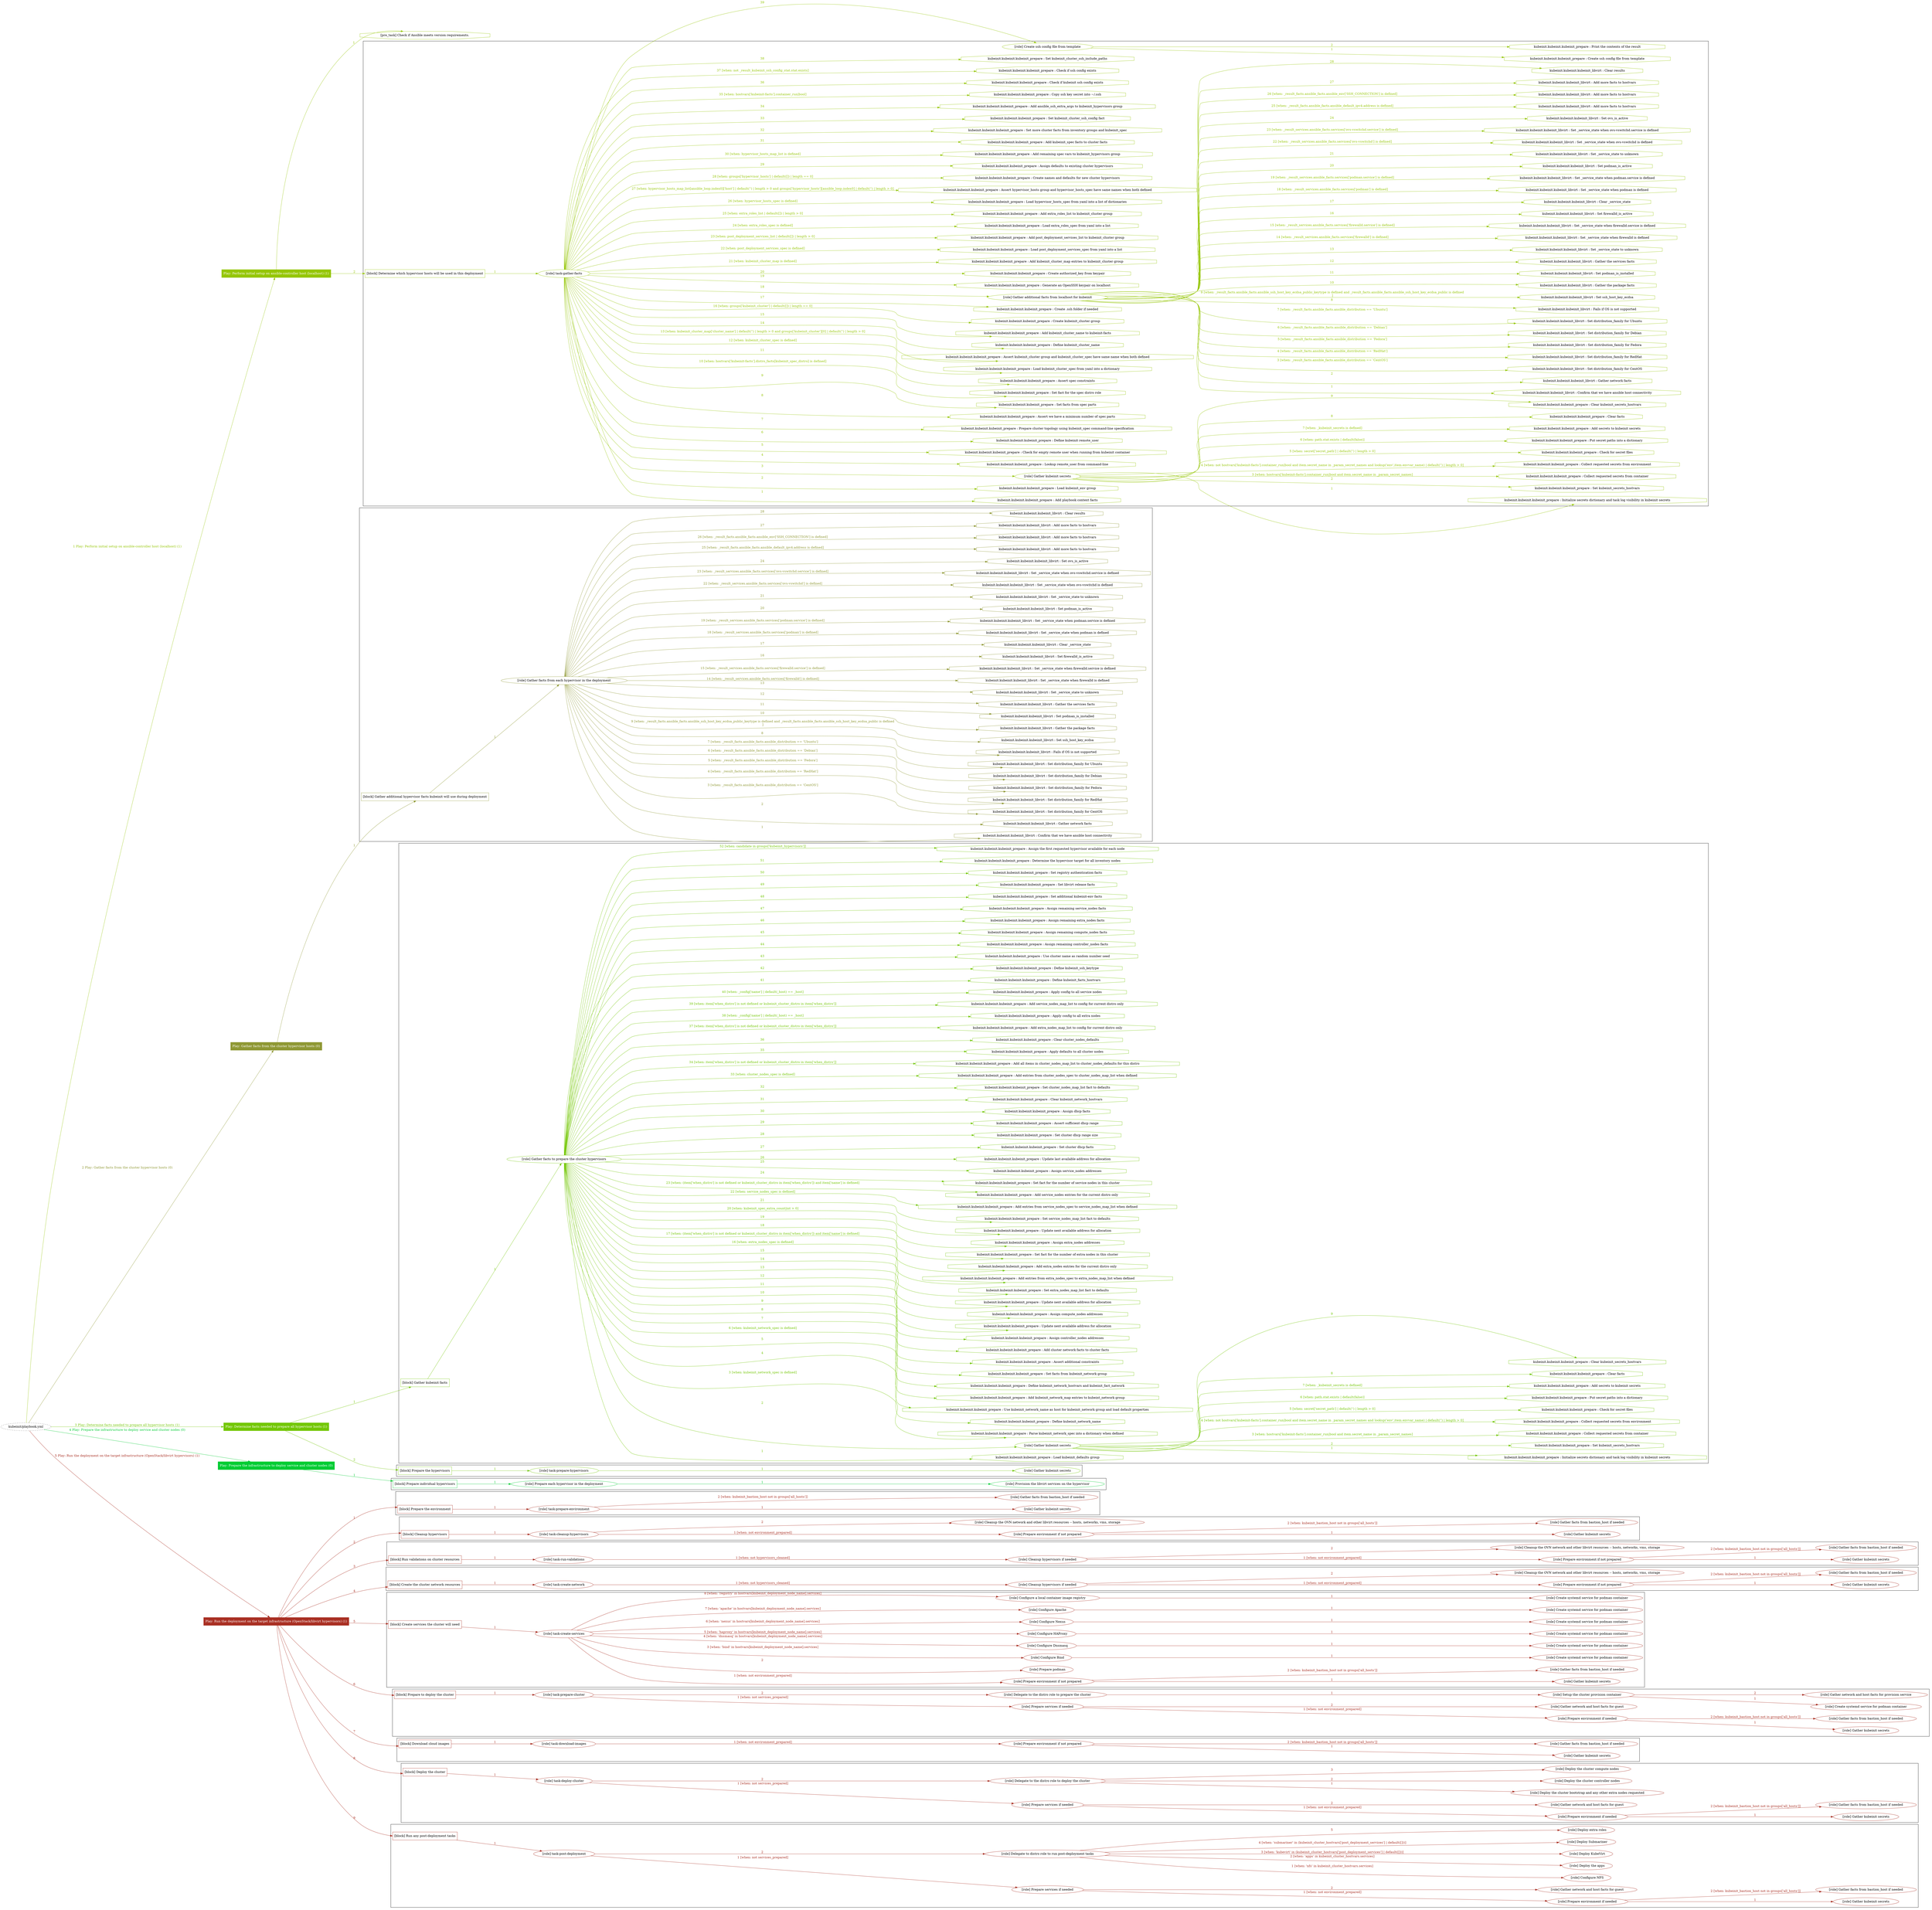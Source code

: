 digraph {
	graph [concentrate=true ordering=in rankdir=LR ratio=fill]
	edge [esep=5 sep=10]
	"kubeinit/playbook.yml" [URL="/home/runner/work/kubeinit/kubeinit/kubeinit/playbook.yml" id=playbook_b7162d90 style=dotted]
	"kubeinit/playbook.yml" -> play_41f102ef [label="1 Play: Perform initial setup on ansible-controller host (localhost) (1)" color="#95c606" fontcolor="#95c606" id=edge_play_41f102ef labeltooltip="1 Play: Perform initial setup on ansible-controller host (localhost) (1)" tooltip="1 Play: Perform initial setup on ansible-controller host (localhost) (1)"]
	subgraph "Play: Perform initial setup on ansible-controller host (localhost) (1)" {
		play_41f102ef [label="Play: Perform initial setup on ansible-controller host (localhost) (1)" URL="/home/runner/work/kubeinit/kubeinit/kubeinit/playbook.yml" color="#95c606" fontcolor="#ffffff" id=play_41f102ef shape=box style=filled tooltip=localhost]
		pre_task_26d48dc5 [label="[pre_task] Check if Ansible meets version requirements." URL="/home/runner/work/kubeinit/kubeinit/kubeinit/playbook.yml" color="#95c606" id=pre_task_26d48dc5 shape=octagon tooltip="Check if Ansible meets version requirements."]
		play_41f102ef -> pre_task_26d48dc5 [label="1 " color="#95c606" fontcolor="#95c606" id=edge_pre_task_26d48dc5 labeltooltip="1 " tooltip="1 "]
		play_41f102ef -> block_5224bea9 [label=2 color="#95c606" fontcolor="#95c606" id=edge_block_5224bea9 labeltooltip=2 tooltip=2]
		subgraph cluster_block_5224bea9 {
			block_5224bea9 [label="[block] Determine which hypervisor hosts will be used in this deployment" URL="/home/runner/work/kubeinit/kubeinit/kubeinit/playbook.yml" color="#95c606" id=block_5224bea9 labeltooltip="Determine which hypervisor hosts will be used in this deployment" shape=box tooltip="Determine which hypervisor hosts will be used in this deployment"]
			block_5224bea9 -> role_b3bc43a9 [label="1 " color="#95c606" fontcolor="#95c606" id=edge_role_b3bc43a9 labeltooltip="1 " tooltip="1 "]
			subgraph "task-gather-facts" {
				role_b3bc43a9 [label="[role] task-gather-facts" URL="/home/runner/work/kubeinit/kubeinit/kubeinit/playbook.yml" color="#95c606" id=role_b3bc43a9 tooltip="task-gather-facts"]
				task_0cf6888a [label="kubeinit.kubeinit.kubeinit_prepare : Add playbook context facts" URL="/home/runner/.ansible/collections/ansible_collections/kubeinit/kubeinit/roles/kubeinit_prepare/tasks/build_hypervisors_group.yml" color="#95c606" id=task_0cf6888a shape=octagon tooltip="kubeinit.kubeinit.kubeinit_prepare : Add playbook context facts"]
				role_b3bc43a9 -> task_0cf6888a [label="1 " color="#95c606" fontcolor="#95c606" id=edge_task_0cf6888a labeltooltip="1 " tooltip="1 "]
				task_bd635a04 [label="kubeinit.kubeinit.kubeinit_prepare : Load kubeinit_env group" URL="/home/runner/.ansible/collections/ansible_collections/kubeinit/kubeinit/roles/kubeinit_prepare/tasks/build_hypervisors_group.yml" color="#95c606" id=task_bd635a04 shape=octagon tooltip="kubeinit.kubeinit.kubeinit_prepare : Load kubeinit_env group"]
				role_b3bc43a9 -> task_bd635a04 [label="2 " color="#95c606" fontcolor="#95c606" id=edge_task_bd635a04 labeltooltip="2 " tooltip="2 "]
				role_b3bc43a9 -> role_5b91ac09 [label="3 " color="#95c606" fontcolor="#95c606" id=edge_role_5b91ac09 labeltooltip="3 " tooltip="3 "]
				subgraph "Gather kubeinit secrets" {
					role_5b91ac09 [label="[role] Gather kubeinit secrets" URL="/home/runner/.ansible/collections/ansible_collections/kubeinit/kubeinit/roles/kubeinit_prepare/tasks/build_hypervisors_group.yml" color="#95c606" id=role_5b91ac09 tooltip="Gather kubeinit secrets"]
					task_ff6c5f4d [label="kubeinit.kubeinit.kubeinit_prepare : Initialize secrets dictionary and task log visibility in kubeinit secrets" URL="/home/runner/.ansible/collections/ansible_collections/kubeinit/kubeinit/roles/kubeinit_prepare/tasks/gather_kubeinit_secrets.yml" color="#95c606" id=task_ff6c5f4d shape=octagon tooltip="kubeinit.kubeinit.kubeinit_prepare : Initialize secrets dictionary and task log visibility in kubeinit secrets"]
					role_5b91ac09 -> task_ff6c5f4d [label="1 " color="#95c606" fontcolor="#95c606" id=edge_task_ff6c5f4d labeltooltip="1 " tooltip="1 "]
					task_242f5988 [label="kubeinit.kubeinit.kubeinit_prepare : Set kubeinit_secrets_hostvars" URL="/home/runner/.ansible/collections/ansible_collections/kubeinit/kubeinit/roles/kubeinit_prepare/tasks/gather_kubeinit_secrets.yml" color="#95c606" id=task_242f5988 shape=octagon tooltip="kubeinit.kubeinit.kubeinit_prepare : Set kubeinit_secrets_hostvars"]
					role_5b91ac09 -> task_242f5988 [label="2 " color="#95c606" fontcolor="#95c606" id=edge_task_242f5988 labeltooltip="2 " tooltip="2 "]
					task_d2c9d251 [label="kubeinit.kubeinit.kubeinit_prepare : Collect requested secrets from container" URL="/home/runner/.ansible/collections/ansible_collections/kubeinit/kubeinit/roles/kubeinit_prepare/tasks/gather_kubeinit_secrets.yml" color="#95c606" id=task_d2c9d251 shape=octagon tooltip="kubeinit.kubeinit.kubeinit_prepare : Collect requested secrets from container"]
					role_5b91ac09 -> task_d2c9d251 [label="3 [when: hostvars['kubeinit-facts'].container_run|bool and item.secret_name in _param_secret_names]" color="#95c606" fontcolor="#95c606" id=edge_task_d2c9d251 labeltooltip="3 [when: hostvars['kubeinit-facts'].container_run|bool and item.secret_name in _param_secret_names]" tooltip="3 [when: hostvars['kubeinit-facts'].container_run|bool and item.secret_name in _param_secret_names]"]
					task_9f744661 [label="kubeinit.kubeinit.kubeinit_prepare : Collect requested secrets from environment" URL="/home/runner/.ansible/collections/ansible_collections/kubeinit/kubeinit/roles/kubeinit_prepare/tasks/gather_kubeinit_secrets.yml" color="#95c606" id=task_9f744661 shape=octagon tooltip="kubeinit.kubeinit.kubeinit_prepare : Collect requested secrets from environment"]
					role_5b91ac09 -> task_9f744661 [label="4 [when: not hostvars['kubeinit-facts'].container_run|bool and item.secret_name in _param_secret_names and lookup('env',item.envvar_name) | default('') | length > 0]" color="#95c606" fontcolor="#95c606" id=edge_task_9f744661 labeltooltip="4 [when: not hostvars['kubeinit-facts'].container_run|bool and item.secret_name in _param_secret_names and lookup('env',item.envvar_name) | default('') | length > 0]" tooltip="4 [when: not hostvars['kubeinit-facts'].container_run|bool and item.secret_name in _param_secret_names and lookup('env',item.envvar_name) | default('') | length > 0]"]
					task_8782a6e4 [label="kubeinit.kubeinit.kubeinit_prepare : Check for secret files" URL="/home/runner/.ansible/collections/ansible_collections/kubeinit/kubeinit/roles/kubeinit_prepare/tasks/gather_kubeinit_secrets.yml" color="#95c606" id=task_8782a6e4 shape=octagon tooltip="kubeinit.kubeinit.kubeinit_prepare : Check for secret files"]
					role_5b91ac09 -> task_8782a6e4 [label="5 [when: secret['secret_path'] | default('') | length > 0]" color="#95c606" fontcolor="#95c606" id=edge_task_8782a6e4 labeltooltip="5 [when: secret['secret_path'] | default('') | length > 0]" tooltip="5 [when: secret['secret_path'] | default('') | length > 0]"]
					task_42a8bcd6 [label="kubeinit.kubeinit.kubeinit_prepare : Put secret paths into a dictionary" URL="/home/runner/.ansible/collections/ansible_collections/kubeinit/kubeinit/roles/kubeinit_prepare/tasks/gather_kubeinit_secrets.yml" color="#95c606" id=task_42a8bcd6 shape=octagon tooltip="kubeinit.kubeinit.kubeinit_prepare : Put secret paths into a dictionary"]
					role_5b91ac09 -> task_42a8bcd6 [label="6 [when: path.stat.exists | default(false)]" color="#95c606" fontcolor="#95c606" id=edge_task_42a8bcd6 labeltooltip="6 [when: path.stat.exists | default(false)]" tooltip="6 [when: path.stat.exists | default(false)]"]
					task_ceab06f0 [label="kubeinit.kubeinit.kubeinit_prepare : Add secrets to kubeinit secrets" URL="/home/runner/.ansible/collections/ansible_collections/kubeinit/kubeinit/roles/kubeinit_prepare/tasks/gather_kubeinit_secrets.yml" color="#95c606" id=task_ceab06f0 shape=octagon tooltip="kubeinit.kubeinit.kubeinit_prepare : Add secrets to kubeinit secrets"]
					role_5b91ac09 -> task_ceab06f0 [label="7 [when: _kubeinit_secrets is defined]" color="#95c606" fontcolor="#95c606" id=edge_task_ceab06f0 labeltooltip="7 [when: _kubeinit_secrets is defined]" tooltip="7 [when: _kubeinit_secrets is defined]"]
					task_1ff46c57 [label="kubeinit.kubeinit.kubeinit_prepare : Clear facts" URL="/home/runner/.ansible/collections/ansible_collections/kubeinit/kubeinit/roles/kubeinit_prepare/tasks/gather_kubeinit_secrets.yml" color="#95c606" id=task_1ff46c57 shape=octagon tooltip="kubeinit.kubeinit.kubeinit_prepare : Clear facts"]
					role_5b91ac09 -> task_1ff46c57 [label="8 " color="#95c606" fontcolor="#95c606" id=edge_task_1ff46c57 labeltooltip="8 " tooltip="8 "]
					task_acbebfbd [label="kubeinit.kubeinit.kubeinit_prepare : Clear kubeinit_secrets_hostvars" URL="/home/runner/.ansible/collections/ansible_collections/kubeinit/kubeinit/roles/kubeinit_prepare/tasks/gather_kubeinit_secrets.yml" color="#95c606" id=task_acbebfbd shape=octagon tooltip="kubeinit.kubeinit.kubeinit_prepare : Clear kubeinit_secrets_hostvars"]
					role_5b91ac09 -> task_acbebfbd [label="9 " color="#95c606" fontcolor="#95c606" id=edge_task_acbebfbd labeltooltip="9 " tooltip="9 "]
				}
				task_e0e4091e [label="kubeinit.kubeinit.kubeinit_prepare : Lookup remote_user from command-line" URL="/home/runner/.ansible/collections/ansible_collections/kubeinit/kubeinit/roles/kubeinit_prepare/tasks/build_hypervisors_group.yml" color="#95c606" id=task_e0e4091e shape=octagon tooltip="kubeinit.kubeinit.kubeinit_prepare : Lookup remote_user from command-line"]
				role_b3bc43a9 -> task_e0e4091e [label="4 " color="#95c606" fontcolor="#95c606" id=edge_task_e0e4091e labeltooltip="4 " tooltip="4 "]
				task_c5c07426 [label="kubeinit.kubeinit.kubeinit_prepare : Check for empty remote user when running from kubeinit container" URL="/home/runner/.ansible/collections/ansible_collections/kubeinit/kubeinit/roles/kubeinit_prepare/tasks/build_hypervisors_group.yml" color="#95c606" id=task_c5c07426 shape=octagon tooltip="kubeinit.kubeinit.kubeinit_prepare : Check for empty remote user when running from kubeinit container"]
				role_b3bc43a9 -> task_c5c07426 [label="5 " color="#95c606" fontcolor="#95c606" id=edge_task_c5c07426 labeltooltip="5 " tooltip="5 "]
				task_dd51e39f [label="kubeinit.kubeinit.kubeinit_prepare : Define kubeinit remote_user" URL="/home/runner/.ansible/collections/ansible_collections/kubeinit/kubeinit/roles/kubeinit_prepare/tasks/build_hypervisors_group.yml" color="#95c606" id=task_dd51e39f shape=octagon tooltip="kubeinit.kubeinit.kubeinit_prepare : Define kubeinit remote_user"]
				role_b3bc43a9 -> task_dd51e39f [label="6 " color="#95c606" fontcolor="#95c606" id=edge_task_dd51e39f labeltooltip="6 " tooltip="6 "]
				task_8456d003 [label="kubeinit.kubeinit.kubeinit_prepare : Prepare cluster topology using kubeinit_spec command-line specification" URL="/home/runner/.ansible/collections/ansible_collections/kubeinit/kubeinit/roles/kubeinit_prepare/tasks/build_hypervisors_group.yml" color="#95c606" id=task_8456d003 shape=octagon tooltip="kubeinit.kubeinit.kubeinit_prepare : Prepare cluster topology using kubeinit_spec command-line specification"]
				role_b3bc43a9 -> task_8456d003 [label="7 " color="#95c606" fontcolor="#95c606" id=edge_task_8456d003 labeltooltip="7 " tooltip="7 "]
				task_d77733c9 [label="kubeinit.kubeinit.kubeinit_prepare : Assert we have a minimum number of spec parts" URL="/home/runner/.ansible/collections/ansible_collections/kubeinit/kubeinit/roles/kubeinit_prepare/tasks/build_hypervisors_group.yml" color="#95c606" id=task_d77733c9 shape=octagon tooltip="kubeinit.kubeinit.kubeinit_prepare : Assert we have a minimum number of spec parts"]
				role_b3bc43a9 -> task_d77733c9 [label="8 " color="#95c606" fontcolor="#95c606" id=edge_task_d77733c9 labeltooltip="8 " tooltip="8 "]
				task_3d8db52e [label="kubeinit.kubeinit.kubeinit_prepare : Set facts from spec parts" URL="/home/runner/.ansible/collections/ansible_collections/kubeinit/kubeinit/roles/kubeinit_prepare/tasks/build_hypervisors_group.yml" color="#95c606" id=task_3d8db52e shape=octagon tooltip="kubeinit.kubeinit.kubeinit_prepare : Set facts from spec parts"]
				role_b3bc43a9 -> task_3d8db52e [label="9 " color="#95c606" fontcolor="#95c606" id=edge_task_3d8db52e labeltooltip="9 " tooltip="9 "]
				task_76a0abf5 [label="kubeinit.kubeinit.kubeinit_prepare : Set fact for the spec distro role" URL="/home/runner/.ansible/collections/ansible_collections/kubeinit/kubeinit/roles/kubeinit_prepare/tasks/build_hypervisors_group.yml" color="#95c606" id=task_76a0abf5 shape=octagon tooltip="kubeinit.kubeinit.kubeinit_prepare : Set fact for the spec distro role"]
				role_b3bc43a9 -> task_76a0abf5 [label="10 [when: hostvars['kubeinit-facts'].distro_facts[kubeinit_spec_distro] is defined]" color="#95c606" fontcolor="#95c606" id=edge_task_76a0abf5 labeltooltip="10 [when: hostvars['kubeinit-facts'].distro_facts[kubeinit_spec_distro] is defined]" tooltip="10 [when: hostvars['kubeinit-facts'].distro_facts[kubeinit_spec_distro] is defined]"]
				task_376bf710 [label="kubeinit.kubeinit.kubeinit_prepare : Assert spec constraints" URL="/home/runner/.ansible/collections/ansible_collections/kubeinit/kubeinit/roles/kubeinit_prepare/tasks/build_hypervisors_group.yml" color="#95c606" id=task_376bf710 shape=octagon tooltip="kubeinit.kubeinit.kubeinit_prepare : Assert spec constraints"]
				role_b3bc43a9 -> task_376bf710 [label="11 " color="#95c606" fontcolor="#95c606" id=edge_task_376bf710 labeltooltip="11 " tooltip="11 "]
				task_80ac18b7 [label="kubeinit.kubeinit.kubeinit_prepare : Load kubeinit_cluster_spec from yaml into a dictionary" URL="/home/runner/.ansible/collections/ansible_collections/kubeinit/kubeinit/roles/kubeinit_prepare/tasks/build_hypervisors_group.yml" color="#95c606" id=task_80ac18b7 shape=octagon tooltip="kubeinit.kubeinit.kubeinit_prepare : Load kubeinit_cluster_spec from yaml into a dictionary"]
				role_b3bc43a9 -> task_80ac18b7 [label="12 [when: kubeinit_cluster_spec is defined]" color="#95c606" fontcolor="#95c606" id=edge_task_80ac18b7 labeltooltip="12 [when: kubeinit_cluster_spec is defined]" tooltip="12 [when: kubeinit_cluster_spec is defined]"]
				task_45b89552 [label="kubeinit.kubeinit.kubeinit_prepare : Assert kubeinit_cluster group and kubeinit_cluster_spec have same name when both defined" URL="/home/runner/.ansible/collections/ansible_collections/kubeinit/kubeinit/roles/kubeinit_prepare/tasks/build_hypervisors_group.yml" color="#95c606" id=task_45b89552 shape=octagon tooltip="kubeinit.kubeinit.kubeinit_prepare : Assert kubeinit_cluster group and kubeinit_cluster_spec have same name when both defined"]
				role_b3bc43a9 -> task_45b89552 [label="13 [when: kubeinit_cluster_map['cluster_name'] | default('') | length > 0 and groups['kubeinit_cluster'][0] | default('') | length > 0]" color="#95c606" fontcolor="#95c606" id=edge_task_45b89552 labeltooltip="13 [when: kubeinit_cluster_map['cluster_name'] | default('') | length > 0 and groups['kubeinit_cluster'][0] | default('') | length > 0]" tooltip="13 [when: kubeinit_cluster_map['cluster_name'] | default('') | length > 0 and groups['kubeinit_cluster'][0] | default('') | length > 0]"]
				task_180b9bc7 [label="kubeinit.kubeinit.kubeinit_prepare : Define kubeinit_cluster_name" URL="/home/runner/.ansible/collections/ansible_collections/kubeinit/kubeinit/roles/kubeinit_prepare/tasks/build_hypervisors_group.yml" color="#95c606" id=task_180b9bc7 shape=octagon tooltip="kubeinit.kubeinit.kubeinit_prepare : Define kubeinit_cluster_name"]
				role_b3bc43a9 -> task_180b9bc7 [label="14 " color="#95c606" fontcolor="#95c606" id=edge_task_180b9bc7 labeltooltip="14 " tooltip="14 "]
				task_ec8afbdb [label="kubeinit.kubeinit.kubeinit_prepare : Add kubeinit_cluster_name to kubeinit-facts" URL="/home/runner/.ansible/collections/ansible_collections/kubeinit/kubeinit/roles/kubeinit_prepare/tasks/build_hypervisors_group.yml" color="#95c606" id=task_ec8afbdb shape=octagon tooltip="kubeinit.kubeinit.kubeinit_prepare : Add kubeinit_cluster_name to kubeinit-facts"]
				role_b3bc43a9 -> task_ec8afbdb [label="15 " color="#95c606" fontcolor="#95c606" id=edge_task_ec8afbdb labeltooltip="15 " tooltip="15 "]
				task_d124847f [label="kubeinit.kubeinit.kubeinit_prepare : Create kubeinit_cluster group" URL="/home/runner/.ansible/collections/ansible_collections/kubeinit/kubeinit/roles/kubeinit_prepare/tasks/build_hypervisors_group.yml" color="#95c606" id=task_d124847f shape=octagon tooltip="kubeinit.kubeinit.kubeinit_prepare : Create kubeinit_cluster group"]
				role_b3bc43a9 -> task_d124847f [label="16 [when: groups['kubeinit_cluster'] | default([]) | length == 0]" color="#95c606" fontcolor="#95c606" id=edge_task_d124847f labeltooltip="16 [when: groups['kubeinit_cluster'] | default([]) | length == 0]" tooltip="16 [when: groups['kubeinit_cluster'] | default([]) | length == 0]"]
				task_95095dee [label="kubeinit.kubeinit.kubeinit_prepare : Create .ssh folder if needed" URL="/home/runner/.ansible/collections/ansible_collections/kubeinit/kubeinit/roles/kubeinit_prepare/tasks/build_hypervisors_group.yml" color="#95c606" id=task_95095dee shape=octagon tooltip="kubeinit.kubeinit.kubeinit_prepare : Create .ssh folder if needed"]
				role_b3bc43a9 -> task_95095dee [label="17 " color="#95c606" fontcolor="#95c606" id=edge_task_95095dee labeltooltip="17 " tooltip="17 "]
				role_b3bc43a9 -> role_4274fdf3 [label="18 " color="#95c606" fontcolor="#95c606" id=edge_role_4274fdf3 labeltooltip="18 " tooltip="18 "]
				subgraph "Gather additional facts from localhost for kubeinit" {
					role_4274fdf3 [label="[role] Gather additional facts from localhost for kubeinit" URL="/home/runner/.ansible/collections/ansible_collections/kubeinit/kubeinit/roles/kubeinit_prepare/tasks/build_hypervisors_group.yml" color="#95c606" id=role_4274fdf3 tooltip="Gather additional facts from localhost for kubeinit"]
					task_175c85e7 [label="kubeinit.kubeinit.kubeinit_libvirt : Confirm that we have ansible host connectivity" URL="/home/runner/.ansible/collections/ansible_collections/kubeinit/kubeinit/roles/kubeinit_libvirt/tasks/gather_host_facts.yml" color="#95c606" id=task_175c85e7 shape=octagon tooltip="kubeinit.kubeinit.kubeinit_libvirt : Confirm that we have ansible host connectivity"]
					role_4274fdf3 -> task_175c85e7 [label="1 " color="#95c606" fontcolor="#95c606" id=edge_task_175c85e7 labeltooltip="1 " tooltip="1 "]
					task_a2f70501 [label="kubeinit.kubeinit.kubeinit_libvirt : Gather network facts" URL="/home/runner/.ansible/collections/ansible_collections/kubeinit/kubeinit/roles/kubeinit_libvirt/tasks/gather_host_facts.yml" color="#95c606" id=task_a2f70501 shape=octagon tooltip="kubeinit.kubeinit.kubeinit_libvirt : Gather network facts"]
					role_4274fdf3 -> task_a2f70501 [label="2 " color="#95c606" fontcolor="#95c606" id=edge_task_a2f70501 labeltooltip="2 " tooltip="2 "]
					task_3f1551e0 [label="kubeinit.kubeinit.kubeinit_libvirt : Set distribution_family for CentOS" URL="/home/runner/.ansible/collections/ansible_collections/kubeinit/kubeinit/roles/kubeinit_libvirt/tasks/gather_host_facts.yml" color="#95c606" id=task_3f1551e0 shape=octagon tooltip="kubeinit.kubeinit.kubeinit_libvirt : Set distribution_family for CentOS"]
					role_4274fdf3 -> task_3f1551e0 [label="3 [when: _result_facts.ansible_facts.ansible_distribution == 'CentOS']" color="#95c606" fontcolor="#95c606" id=edge_task_3f1551e0 labeltooltip="3 [when: _result_facts.ansible_facts.ansible_distribution == 'CentOS']" tooltip="3 [when: _result_facts.ansible_facts.ansible_distribution == 'CentOS']"]
					task_8cf35445 [label="kubeinit.kubeinit.kubeinit_libvirt : Set distribution_family for RedHat" URL="/home/runner/.ansible/collections/ansible_collections/kubeinit/kubeinit/roles/kubeinit_libvirt/tasks/gather_host_facts.yml" color="#95c606" id=task_8cf35445 shape=octagon tooltip="kubeinit.kubeinit.kubeinit_libvirt : Set distribution_family for RedHat"]
					role_4274fdf3 -> task_8cf35445 [label="4 [when: _result_facts.ansible_facts.ansible_distribution == 'RedHat']" color="#95c606" fontcolor="#95c606" id=edge_task_8cf35445 labeltooltip="4 [when: _result_facts.ansible_facts.ansible_distribution == 'RedHat']" tooltip="4 [when: _result_facts.ansible_facts.ansible_distribution == 'RedHat']"]
					task_ff5302c4 [label="kubeinit.kubeinit.kubeinit_libvirt : Set distribution_family for Fedora" URL="/home/runner/.ansible/collections/ansible_collections/kubeinit/kubeinit/roles/kubeinit_libvirt/tasks/gather_host_facts.yml" color="#95c606" id=task_ff5302c4 shape=octagon tooltip="kubeinit.kubeinit.kubeinit_libvirt : Set distribution_family for Fedora"]
					role_4274fdf3 -> task_ff5302c4 [label="5 [when: _result_facts.ansible_facts.ansible_distribution == 'Fedora']" color="#95c606" fontcolor="#95c606" id=edge_task_ff5302c4 labeltooltip="5 [when: _result_facts.ansible_facts.ansible_distribution == 'Fedora']" tooltip="5 [when: _result_facts.ansible_facts.ansible_distribution == 'Fedora']"]
					task_b1225482 [label="kubeinit.kubeinit.kubeinit_libvirt : Set distribution_family for Debian" URL="/home/runner/.ansible/collections/ansible_collections/kubeinit/kubeinit/roles/kubeinit_libvirt/tasks/gather_host_facts.yml" color="#95c606" id=task_b1225482 shape=octagon tooltip="kubeinit.kubeinit.kubeinit_libvirt : Set distribution_family for Debian"]
					role_4274fdf3 -> task_b1225482 [label="6 [when: _result_facts.ansible_facts.ansible_distribution == 'Debian']" color="#95c606" fontcolor="#95c606" id=edge_task_b1225482 labeltooltip="6 [when: _result_facts.ansible_facts.ansible_distribution == 'Debian']" tooltip="6 [when: _result_facts.ansible_facts.ansible_distribution == 'Debian']"]
					task_ab849094 [label="kubeinit.kubeinit.kubeinit_libvirt : Set distribution_family for Ubuntu" URL="/home/runner/.ansible/collections/ansible_collections/kubeinit/kubeinit/roles/kubeinit_libvirt/tasks/gather_host_facts.yml" color="#95c606" id=task_ab849094 shape=octagon tooltip="kubeinit.kubeinit.kubeinit_libvirt : Set distribution_family for Ubuntu"]
					role_4274fdf3 -> task_ab849094 [label="7 [when: _result_facts.ansible_facts.ansible_distribution == 'Ubuntu']" color="#95c606" fontcolor="#95c606" id=edge_task_ab849094 labeltooltip="7 [when: _result_facts.ansible_facts.ansible_distribution == 'Ubuntu']" tooltip="7 [when: _result_facts.ansible_facts.ansible_distribution == 'Ubuntu']"]
					task_9408e36a [label="kubeinit.kubeinit.kubeinit_libvirt : Fails if OS is not supported" URL="/home/runner/.ansible/collections/ansible_collections/kubeinit/kubeinit/roles/kubeinit_libvirt/tasks/gather_host_facts.yml" color="#95c606" id=task_9408e36a shape=octagon tooltip="kubeinit.kubeinit.kubeinit_libvirt : Fails if OS is not supported"]
					role_4274fdf3 -> task_9408e36a [label="8 " color="#95c606" fontcolor="#95c606" id=edge_task_9408e36a labeltooltip="8 " tooltip="8 "]
					task_16f473f1 [label="kubeinit.kubeinit.kubeinit_libvirt : Set ssh_host_key_ecdsa" URL="/home/runner/.ansible/collections/ansible_collections/kubeinit/kubeinit/roles/kubeinit_libvirt/tasks/gather_host_facts.yml" color="#95c606" id=task_16f473f1 shape=octagon tooltip="kubeinit.kubeinit.kubeinit_libvirt : Set ssh_host_key_ecdsa"]
					role_4274fdf3 -> task_16f473f1 [label="9 [when: _result_facts.ansible_facts.ansible_ssh_host_key_ecdsa_public_keytype is defined and _result_facts.ansible_facts.ansible_ssh_host_key_ecdsa_public is defined
]" color="#95c606" fontcolor="#95c606" id=edge_task_16f473f1 labeltooltip="9 [when: _result_facts.ansible_facts.ansible_ssh_host_key_ecdsa_public_keytype is defined and _result_facts.ansible_facts.ansible_ssh_host_key_ecdsa_public is defined
]" tooltip="9 [when: _result_facts.ansible_facts.ansible_ssh_host_key_ecdsa_public_keytype is defined and _result_facts.ansible_facts.ansible_ssh_host_key_ecdsa_public is defined
]"]
					task_e6f7b0b3 [label="kubeinit.kubeinit.kubeinit_libvirt : Gather the package facts" URL="/home/runner/.ansible/collections/ansible_collections/kubeinit/kubeinit/roles/kubeinit_libvirt/tasks/gather_host_facts.yml" color="#95c606" id=task_e6f7b0b3 shape=octagon tooltip="kubeinit.kubeinit.kubeinit_libvirt : Gather the package facts"]
					role_4274fdf3 -> task_e6f7b0b3 [label="10 " color="#95c606" fontcolor="#95c606" id=edge_task_e6f7b0b3 labeltooltip="10 " tooltip="10 "]
					task_583f2ced [label="kubeinit.kubeinit.kubeinit_libvirt : Set podman_is_installed" URL="/home/runner/.ansible/collections/ansible_collections/kubeinit/kubeinit/roles/kubeinit_libvirt/tasks/gather_host_facts.yml" color="#95c606" id=task_583f2ced shape=octagon tooltip="kubeinit.kubeinit.kubeinit_libvirt : Set podman_is_installed"]
					role_4274fdf3 -> task_583f2ced [label="11 " color="#95c606" fontcolor="#95c606" id=edge_task_583f2ced labeltooltip="11 " tooltip="11 "]
					task_303c25eb [label="kubeinit.kubeinit.kubeinit_libvirt : Gather the services facts" URL="/home/runner/.ansible/collections/ansible_collections/kubeinit/kubeinit/roles/kubeinit_libvirt/tasks/gather_host_facts.yml" color="#95c606" id=task_303c25eb shape=octagon tooltip="kubeinit.kubeinit.kubeinit_libvirt : Gather the services facts"]
					role_4274fdf3 -> task_303c25eb [label="12 " color="#95c606" fontcolor="#95c606" id=edge_task_303c25eb labeltooltip="12 " tooltip="12 "]
					task_c85e3c6e [label="kubeinit.kubeinit.kubeinit_libvirt : Set _service_state to unknown" URL="/home/runner/.ansible/collections/ansible_collections/kubeinit/kubeinit/roles/kubeinit_libvirt/tasks/gather_host_facts.yml" color="#95c606" id=task_c85e3c6e shape=octagon tooltip="kubeinit.kubeinit.kubeinit_libvirt : Set _service_state to unknown"]
					role_4274fdf3 -> task_c85e3c6e [label="13 " color="#95c606" fontcolor="#95c606" id=edge_task_c85e3c6e labeltooltip="13 " tooltip="13 "]
					task_64c973f1 [label="kubeinit.kubeinit.kubeinit_libvirt : Set _service_state when firewalld is defined" URL="/home/runner/.ansible/collections/ansible_collections/kubeinit/kubeinit/roles/kubeinit_libvirt/tasks/gather_host_facts.yml" color="#95c606" id=task_64c973f1 shape=octagon tooltip="kubeinit.kubeinit.kubeinit_libvirt : Set _service_state when firewalld is defined"]
					role_4274fdf3 -> task_64c973f1 [label="14 [when: _result_services.ansible_facts.services['firewalld'] is defined]" color="#95c606" fontcolor="#95c606" id=edge_task_64c973f1 labeltooltip="14 [when: _result_services.ansible_facts.services['firewalld'] is defined]" tooltip="14 [when: _result_services.ansible_facts.services['firewalld'] is defined]"]
					task_fed03771 [label="kubeinit.kubeinit.kubeinit_libvirt : Set _service_state when firewalld.service is defined" URL="/home/runner/.ansible/collections/ansible_collections/kubeinit/kubeinit/roles/kubeinit_libvirt/tasks/gather_host_facts.yml" color="#95c606" id=task_fed03771 shape=octagon tooltip="kubeinit.kubeinit.kubeinit_libvirt : Set _service_state when firewalld.service is defined"]
					role_4274fdf3 -> task_fed03771 [label="15 [when: _result_services.ansible_facts.services['firewalld.service'] is defined]" color="#95c606" fontcolor="#95c606" id=edge_task_fed03771 labeltooltip="15 [when: _result_services.ansible_facts.services['firewalld.service'] is defined]" tooltip="15 [when: _result_services.ansible_facts.services['firewalld.service'] is defined]"]
					task_1efdf119 [label="kubeinit.kubeinit.kubeinit_libvirt : Set firewalld_is_active" URL="/home/runner/.ansible/collections/ansible_collections/kubeinit/kubeinit/roles/kubeinit_libvirt/tasks/gather_host_facts.yml" color="#95c606" id=task_1efdf119 shape=octagon tooltip="kubeinit.kubeinit.kubeinit_libvirt : Set firewalld_is_active"]
					role_4274fdf3 -> task_1efdf119 [label="16 " color="#95c606" fontcolor="#95c606" id=edge_task_1efdf119 labeltooltip="16 " tooltip="16 "]
					task_5d43a88d [label="kubeinit.kubeinit.kubeinit_libvirt : Clear _service_state" URL="/home/runner/.ansible/collections/ansible_collections/kubeinit/kubeinit/roles/kubeinit_libvirt/tasks/gather_host_facts.yml" color="#95c606" id=task_5d43a88d shape=octagon tooltip="kubeinit.kubeinit.kubeinit_libvirt : Clear _service_state"]
					role_4274fdf3 -> task_5d43a88d [label="17 " color="#95c606" fontcolor="#95c606" id=edge_task_5d43a88d labeltooltip="17 " tooltip="17 "]
					task_51d3892e [label="kubeinit.kubeinit.kubeinit_libvirt : Set _service_state when podman is defined" URL="/home/runner/.ansible/collections/ansible_collections/kubeinit/kubeinit/roles/kubeinit_libvirt/tasks/gather_host_facts.yml" color="#95c606" id=task_51d3892e shape=octagon tooltip="kubeinit.kubeinit.kubeinit_libvirt : Set _service_state when podman is defined"]
					role_4274fdf3 -> task_51d3892e [label="18 [when: _result_services.ansible_facts.services['podman'] is defined]" color="#95c606" fontcolor="#95c606" id=edge_task_51d3892e labeltooltip="18 [when: _result_services.ansible_facts.services['podman'] is defined]" tooltip="18 [when: _result_services.ansible_facts.services['podman'] is defined]"]
					task_1a965a5d [label="kubeinit.kubeinit.kubeinit_libvirt : Set _service_state when podman.service is defined" URL="/home/runner/.ansible/collections/ansible_collections/kubeinit/kubeinit/roles/kubeinit_libvirt/tasks/gather_host_facts.yml" color="#95c606" id=task_1a965a5d shape=octagon tooltip="kubeinit.kubeinit.kubeinit_libvirt : Set _service_state when podman.service is defined"]
					role_4274fdf3 -> task_1a965a5d [label="19 [when: _result_services.ansible_facts.services['podman.service'] is defined]" color="#95c606" fontcolor="#95c606" id=edge_task_1a965a5d labeltooltip="19 [when: _result_services.ansible_facts.services['podman.service'] is defined]" tooltip="19 [when: _result_services.ansible_facts.services['podman.service'] is defined]"]
					task_48c92a6e [label="kubeinit.kubeinit.kubeinit_libvirt : Set podman_is_active" URL="/home/runner/.ansible/collections/ansible_collections/kubeinit/kubeinit/roles/kubeinit_libvirt/tasks/gather_host_facts.yml" color="#95c606" id=task_48c92a6e shape=octagon tooltip="kubeinit.kubeinit.kubeinit_libvirt : Set podman_is_active"]
					role_4274fdf3 -> task_48c92a6e [label="20 " color="#95c606" fontcolor="#95c606" id=edge_task_48c92a6e labeltooltip="20 " tooltip="20 "]
					task_1811a1be [label="kubeinit.kubeinit.kubeinit_libvirt : Set _service_state to unknown" URL="/home/runner/.ansible/collections/ansible_collections/kubeinit/kubeinit/roles/kubeinit_libvirt/tasks/gather_host_facts.yml" color="#95c606" id=task_1811a1be shape=octagon tooltip="kubeinit.kubeinit.kubeinit_libvirt : Set _service_state to unknown"]
					role_4274fdf3 -> task_1811a1be [label="21 " color="#95c606" fontcolor="#95c606" id=edge_task_1811a1be labeltooltip="21 " tooltip="21 "]
					task_e27a517c [label="kubeinit.kubeinit.kubeinit_libvirt : Set _service_state when ovs-vswitchd is defined" URL="/home/runner/.ansible/collections/ansible_collections/kubeinit/kubeinit/roles/kubeinit_libvirt/tasks/gather_host_facts.yml" color="#95c606" id=task_e27a517c shape=octagon tooltip="kubeinit.kubeinit.kubeinit_libvirt : Set _service_state when ovs-vswitchd is defined"]
					role_4274fdf3 -> task_e27a517c [label="22 [when: _result_services.ansible_facts.services['ovs-vswitchd'] is defined]" color="#95c606" fontcolor="#95c606" id=edge_task_e27a517c labeltooltip="22 [when: _result_services.ansible_facts.services['ovs-vswitchd'] is defined]" tooltip="22 [when: _result_services.ansible_facts.services['ovs-vswitchd'] is defined]"]
					task_6a91180d [label="kubeinit.kubeinit.kubeinit_libvirt : Set _service_state when ovs-vswitchd.service is defined" URL="/home/runner/.ansible/collections/ansible_collections/kubeinit/kubeinit/roles/kubeinit_libvirt/tasks/gather_host_facts.yml" color="#95c606" id=task_6a91180d shape=octagon tooltip="kubeinit.kubeinit.kubeinit_libvirt : Set _service_state when ovs-vswitchd.service is defined"]
					role_4274fdf3 -> task_6a91180d [label="23 [when: _result_services.ansible_facts.services['ovs-vswitchd.service'] is defined]" color="#95c606" fontcolor="#95c606" id=edge_task_6a91180d labeltooltip="23 [when: _result_services.ansible_facts.services['ovs-vswitchd.service'] is defined]" tooltip="23 [when: _result_services.ansible_facts.services['ovs-vswitchd.service'] is defined]"]
					task_2b728fcb [label="kubeinit.kubeinit.kubeinit_libvirt : Set ovs_is_active" URL="/home/runner/.ansible/collections/ansible_collections/kubeinit/kubeinit/roles/kubeinit_libvirt/tasks/gather_host_facts.yml" color="#95c606" id=task_2b728fcb shape=octagon tooltip="kubeinit.kubeinit.kubeinit_libvirt : Set ovs_is_active"]
					role_4274fdf3 -> task_2b728fcb [label="24 " color="#95c606" fontcolor="#95c606" id=edge_task_2b728fcb labeltooltip="24 " tooltip="24 "]
					task_b5fa9902 [label="kubeinit.kubeinit.kubeinit_libvirt : Add more facts to hostvars" URL="/home/runner/.ansible/collections/ansible_collections/kubeinit/kubeinit/roles/kubeinit_libvirt/tasks/gather_host_facts.yml" color="#95c606" id=task_b5fa9902 shape=octagon tooltip="kubeinit.kubeinit.kubeinit_libvirt : Add more facts to hostvars"]
					role_4274fdf3 -> task_b5fa9902 [label="25 [when: _result_facts.ansible_facts.ansible_default_ipv4.address is defined]" color="#95c606" fontcolor="#95c606" id=edge_task_b5fa9902 labeltooltip="25 [when: _result_facts.ansible_facts.ansible_default_ipv4.address is defined]" tooltip="25 [when: _result_facts.ansible_facts.ansible_default_ipv4.address is defined]"]
					task_9d0913ba [label="kubeinit.kubeinit.kubeinit_libvirt : Add more facts to hostvars" URL="/home/runner/.ansible/collections/ansible_collections/kubeinit/kubeinit/roles/kubeinit_libvirt/tasks/gather_host_facts.yml" color="#95c606" id=task_9d0913ba shape=octagon tooltip="kubeinit.kubeinit.kubeinit_libvirt : Add more facts to hostvars"]
					role_4274fdf3 -> task_9d0913ba [label="26 [when: _result_facts.ansible_facts.ansible_env['SSH_CONNECTION'] is defined]" color="#95c606" fontcolor="#95c606" id=edge_task_9d0913ba labeltooltip="26 [when: _result_facts.ansible_facts.ansible_env['SSH_CONNECTION'] is defined]" tooltip="26 [when: _result_facts.ansible_facts.ansible_env['SSH_CONNECTION'] is defined]"]
					task_2fc534b1 [label="kubeinit.kubeinit.kubeinit_libvirt : Add more facts to hostvars" URL="/home/runner/.ansible/collections/ansible_collections/kubeinit/kubeinit/roles/kubeinit_libvirt/tasks/gather_host_facts.yml" color="#95c606" id=task_2fc534b1 shape=octagon tooltip="kubeinit.kubeinit.kubeinit_libvirt : Add more facts to hostvars"]
					role_4274fdf3 -> task_2fc534b1 [label="27 " color="#95c606" fontcolor="#95c606" id=edge_task_2fc534b1 labeltooltip="27 " tooltip="27 "]
					task_3ac885f4 [label="kubeinit.kubeinit.kubeinit_libvirt : Clear results" URL="/home/runner/.ansible/collections/ansible_collections/kubeinit/kubeinit/roles/kubeinit_libvirt/tasks/gather_host_facts.yml" color="#95c606" id=task_3ac885f4 shape=octagon tooltip="kubeinit.kubeinit.kubeinit_libvirt : Clear results"]
					role_4274fdf3 -> task_3ac885f4 [label="28 " color="#95c606" fontcolor="#95c606" id=edge_task_3ac885f4 labeltooltip="28 " tooltip="28 "]
				}
				task_25d481bc [label="kubeinit.kubeinit.kubeinit_prepare : Generate an OpenSSH keypair on localhost" URL="/home/runner/.ansible/collections/ansible_collections/kubeinit/kubeinit/roles/kubeinit_prepare/tasks/build_hypervisors_group.yml" color="#95c606" id=task_25d481bc shape=octagon tooltip="kubeinit.kubeinit.kubeinit_prepare : Generate an OpenSSH keypair on localhost"]
				role_b3bc43a9 -> task_25d481bc [label="19 " color="#95c606" fontcolor="#95c606" id=edge_task_25d481bc labeltooltip="19 " tooltip="19 "]
				task_5601d03e [label="kubeinit.kubeinit.kubeinit_prepare : Create authorized_key from keypair" URL="/home/runner/.ansible/collections/ansible_collections/kubeinit/kubeinit/roles/kubeinit_prepare/tasks/build_hypervisors_group.yml" color="#95c606" id=task_5601d03e shape=octagon tooltip="kubeinit.kubeinit.kubeinit_prepare : Create authorized_key from keypair"]
				role_b3bc43a9 -> task_5601d03e [label="20 " color="#95c606" fontcolor="#95c606" id=edge_task_5601d03e labeltooltip="20 " tooltip="20 "]
				task_987444ec [label="kubeinit.kubeinit.kubeinit_prepare : Add kubeinit_cluster_map entries to kubeinit_cluster group" URL="/home/runner/.ansible/collections/ansible_collections/kubeinit/kubeinit/roles/kubeinit_prepare/tasks/build_hypervisors_group.yml" color="#95c606" id=task_987444ec shape=octagon tooltip="kubeinit.kubeinit.kubeinit_prepare : Add kubeinit_cluster_map entries to kubeinit_cluster group"]
				role_b3bc43a9 -> task_987444ec [label="21 [when: kubeinit_cluster_map is defined]" color="#95c606" fontcolor="#95c606" id=edge_task_987444ec labeltooltip="21 [when: kubeinit_cluster_map is defined]" tooltip="21 [when: kubeinit_cluster_map is defined]"]
				task_4091a737 [label="kubeinit.kubeinit.kubeinit_prepare : Load post_deployment_services_spec from yaml into a list" URL="/home/runner/.ansible/collections/ansible_collections/kubeinit/kubeinit/roles/kubeinit_prepare/tasks/build_hypervisors_group.yml" color="#95c606" id=task_4091a737 shape=octagon tooltip="kubeinit.kubeinit.kubeinit_prepare : Load post_deployment_services_spec from yaml into a list"]
				role_b3bc43a9 -> task_4091a737 [label="22 [when: post_deployment_services_spec is defined]" color="#95c606" fontcolor="#95c606" id=edge_task_4091a737 labeltooltip="22 [when: post_deployment_services_spec is defined]" tooltip="22 [when: post_deployment_services_spec is defined]"]
				task_1fca9cbd [label="kubeinit.kubeinit.kubeinit_prepare : Add post_deployment_services_list to kubeinit_cluster group" URL="/home/runner/.ansible/collections/ansible_collections/kubeinit/kubeinit/roles/kubeinit_prepare/tasks/build_hypervisors_group.yml" color="#95c606" id=task_1fca9cbd shape=octagon tooltip="kubeinit.kubeinit.kubeinit_prepare : Add post_deployment_services_list to kubeinit_cluster group"]
				role_b3bc43a9 -> task_1fca9cbd [label="23 [when: post_deployment_services_list | default([]) | length > 0]" color="#95c606" fontcolor="#95c606" id=edge_task_1fca9cbd labeltooltip="23 [when: post_deployment_services_list | default([]) | length > 0]" tooltip="23 [when: post_deployment_services_list | default([]) | length > 0]"]
				task_68aa05db [label="kubeinit.kubeinit.kubeinit_prepare : Load extra_roles_spec from yaml into a list" URL="/home/runner/.ansible/collections/ansible_collections/kubeinit/kubeinit/roles/kubeinit_prepare/tasks/build_hypervisors_group.yml" color="#95c606" id=task_68aa05db shape=octagon tooltip="kubeinit.kubeinit.kubeinit_prepare : Load extra_roles_spec from yaml into a list"]
				role_b3bc43a9 -> task_68aa05db [label="24 [when: extra_roles_spec is defined]" color="#95c606" fontcolor="#95c606" id=edge_task_68aa05db labeltooltip="24 [when: extra_roles_spec is defined]" tooltip="24 [when: extra_roles_spec is defined]"]
				task_d72ba81c [label="kubeinit.kubeinit.kubeinit_prepare : Add extra_roles_list to kubeinit_cluster group" URL="/home/runner/.ansible/collections/ansible_collections/kubeinit/kubeinit/roles/kubeinit_prepare/tasks/build_hypervisors_group.yml" color="#95c606" id=task_d72ba81c shape=octagon tooltip="kubeinit.kubeinit.kubeinit_prepare : Add extra_roles_list to kubeinit_cluster group"]
				role_b3bc43a9 -> task_d72ba81c [label="25 [when: extra_roles_list | default([]) | length > 0]" color="#95c606" fontcolor="#95c606" id=edge_task_d72ba81c labeltooltip="25 [when: extra_roles_list | default([]) | length > 0]" tooltip="25 [when: extra_roles_list | default([]) | length > 0]"]
				task_c827713b [label="kubeinit.kubeinit.kubeinit_prepare : Load hypervisor_hosts_spec from yaml into a list of dictionaries" URL="/home/runner/.ansible/collections/ansible_collections/kubeinit/kubeinit/roles/kubeinit_prepare/tasks/build_hypervisors_group.yml" color="#95c606" id=task_c827713b shape=octagon tooltip="kubeinit.kubeinit.kubeinit_prepare : Load hypervisor_hosts_spec from yaml into a list of dictionaries"]
				role_b3bc43a9 -> task_c827713b [label="26 [when: hypervisor_hosts_spec is defined]" color="#95c606" fontcolor="#95c606" id=edge_task_c827713b labeltooltip="26 [when: hypervisor_hosts_spec is defined]" tooltip="26 [when: hypervisor_hosts_spec is defined]"]
				task_f9814a6b [label="kubeinit.kubeinit.kubeinit_prepare : Assert hypervisor_hosts group and hypervisor_hosts_spec have same names when both defined" URL="/home/runner/.ansible/collections/ansible_collections/kubeinit/kubeinit/roles/kubeinit_prepare/tasks/build_hypervisors_group.yml" color="#95c606" id=task_f9814a6b shape=octagon tooltip="kubeinit.kubeinit.kubeinit_prepare : Assert hypervisor_hosts group and hypervisor_hosts_spec have same names when both defined"]
				role_b3bc43a9 -> task_f9814a6b [label="27 [when: hypervisor_hosts_map_list[ansible_loop.index0]['host'] | default('') | length > 0 and groups['hypervisor_hosts'][ansible_loop.index0] | default('') | length > 0]" color="#95c606" fontcolor="#95c606" id=edge_task_f9814a6b labeltooltip="27 [when: hypervisor_hosts_map_list[ansible_loop.index0]['host'] | default('') | length > 0 and groups['hypervisor_hosts'][ansible_loop.index0] | default('') | length > 0]" tooltip="27 [when: hypervisor_hosts_map_list[ansible_loop.index0]['host'] | default('') | length > 0 and groups['hypervisor_hosts'][ansible_loop.index0] | default('') | length > 0]"]
				task_69bfb613 [label="kubeinit.kubeinit.kubeinit_prepare : Create names and defaults for new cluster hypervisors" URL="/home/runner/.ansible/collections/ansible_collections/kubeinit/kubeinit/roles/kubeinit_prepare/tasks/build_hypervisors_group.yml" color="#95c606" id=task_69bfb613 shape=octagon tooltip="kubeinit.kubeinit.kubeinit_prepare : Create names and defaults for new cluster hypervisors"]
				role_b3bc43a9 -> task_69bfb613 [label="28 [when: groups['hypervisor_hosts'] | default([]) | length == 0]" color="#95c606" fontcolor="#95c606" id=edge_task_69bfb613 labeltooltip="28 [when: groups['hypervisor_hosts'] | default([]) | length == 0]" tooltip="28 [when: groups['hypervisor_hosts'] | default([]) | length == 0]"]
				task_4ef3ec2e [label="kubeinit.kubeinit.kubeinit_prepare : Assign defaults to existing cluster hypervisors" URL="/home/runner/.ansible/collections/ansible_collections/kubeinit/kubeinit/roles/kubeinit_prepare/tasks/build_hypervisors_group.yml" color="#95c606" id=task_4ef3ec2e shape=octagon tooltip="kubeinit.kubeinit.kubeinit_prepare : Assign defaults to existing cluster hypervisors"]
				role_b3bc43a9 -> task_4ef3ec2e [label="29 " color="#95c606" fontcolor="#95c606" id=edge_task_4ef3ec2e labeltooltip="29 " tooltip="29 "]
				task_8c20d882 [label="kubeinit.kubeinit.kubeinit_prepare : Add remaining spec vars to kubeinit_hypervisors group" URL="/home/runner/.ansible/collections/ansible_collections/kubeinit/kubeinit/roles/kubeinit_prepare/tasks/build_hypervisors_group.yml" color="#95c606" id=task_8c20d882 shape=octagon tooltip="kubeinit.kubeinit.kubeinit_prepare : Add remaining spec vars to kubeinit_hypervisors group"]
				role_b3bc43a9 -> task_8c20d882 [label="30 [when: hypervisor_hosts_map_list is defined]" color="#95c606" fontcolor="#95c606" id=edge_task_8c20d882 labeltooltip="30 [when: hypervisor_hosts_map_list is defined]" tooltip="30 [when: hypervisor_hosts_map_list is defined]"]
				task_99cd87b1 [label="kubeinit.kubeinit.kubeinit_prepare : Add kubeinit_spec facts to cluster facts" URL="/home/runner/.ansible/collections/ansible_collections/kubeinit/kubeinit/roles/kubeinit_prepare/tasks/build_hypervisors_group.yml" color="#95c606" id=task_99cd87b1 shape=octagon tooltip="kubeinit.kubeinit.kubeinit_prepare : Add kubeinit_spec facts to cluster facts"]
				role_b3bc43a9 -> task_99cd87b1 [label="31 " color="#95c606" fontcolor="#95c606" id=edge_task_99cd87b1 labeltooltip="31 " tooltip="31 "]
				task_d67f4508 [label="kubeinit.kubeinit.kubeinit_prepare : Set more cluster facts from inventory groups and kubeinit_spec" URL="/home/runner/.ansible/collections/ansible_collections/kubeinit/kubeinit/roles/kubeinit_prepare/tasks/build_hypervisors_group.yml" color="#95c606" id=task_d67f4508 shape=octagon tooltip="kubeinit.kubeinit.kubeinit_prepare : Set more cluster facts from inventory groups and kubeinit_spec"]
				role_b3bc43a9 -> task_d67f4508 [label="32 " color="#95c606" fontcolor="#95c606" id=edge_task_d67f4508 labeltooltip="32 " tooltip="32 "]
				task_ce83494e [label="kubeinit.kubeinit.kubeinit_prepare : Set kubeinit_cluster_ssh_config fact" URL="/home/runner/.ansible/collections/ansible_collections/kubeinit/kubeinit/roles/kubeinit_prepare/tasks/build_hypervisors_group.yml" color="#95c606" id=task_ce83494e shape=octagon tooltip="kubeinit.kubeinit.kubeinit_prepare : Set kubeinit_cluster_ssh_config fact"]
				role_b3bc43a9 -> task_ce83494e [label="33 " color="#95c606" fontcolor="#95c606" id=edge_task_ce83494e labeltooltip="33 " tooltip="33 "]
				task_b3c97b2e [label="kubeinit.kubeinit.kubeinit_prepare : Add ansible_ssh_extra_args to kubeinit_hypervisors group" URL="/home/runner/.ansible/collections/ansible_collections/kubeinit/kubeinit/roles/kubeinit_prepare/tasks/build_hypervisors_group.yml" color="#95c606" id=task_b3c97b2e shape=octagon tooltip="kubeinit.kubeinit.kubeinit_prepare : Add ansible_ssh_extra_args to kubeinit_hypervisors group"]
				role_b3bc43a9 -> task_b3c97b2e [label="34 " color="#95c606" fontcolor="#95c606" id=edge_task_b3c97b2e labeltooltip="34 " tooltip="34 "]
				task_8383a8e0 [label="kubeinit.kubeinit.kubeinit_prepare : Copy ssh key secret into ~/.ssh" URL="/home/runner/.ansible/collections/ansible_collections/kubeinit/kubeinit/roles/kubeinit_prepare/tasks/build_hypervisors_group.yml" color="#95c606" id=task_8383a8e0 shape=octagon tooltip="kubeinit.kubeinit.kubeinit_prepare : Copy ssh key secret into ~/.ssh"]
				role_b3bc43a9 -> task_8383a8e0 [label="35 [when: hostvars['kubeinit-facts'].container_run|bool]" color="#95c606" fontcolor="#95c606" id=edge_task_8383a8e0 labeltooltip="35 [when: hostvars['kubeinit-facts'].container_run|bool]" tooltip="35 [when: hostvars['kubeinit-facts'].container_run|bool]"]
				task_70af1e3d [label="kubeinit.kubeinit.kubeinit_prepare : Check if kubeinit ssh config exists" URL="/home/runner/.ansible/collections/ansible_collections/kubeinit/kubeinit/roles/kubeinit_prepare/tasks/build_hypervisors_group.yml" color="#95c606" id=task_70af1e3d shape=octagon tooltip="kubeinit.kubeinit.kubeinit_prepare : Check if kubeinit ssh config exists"]
				role_b3bc43a9 -> task_70af1e3d [label="36 " color="#95c606" fontcolor="#95c606" id=edge_task_70af1e3d labeltooltip="36 " tooltip="36 "]
				task_bb5287c5 [label="kubeinit.kubeinit.kubeinit_prepare : Check if ssh config exists" URL="/home/runner/.ansible/collections/ansible_collections/kubeinit/kubeinit/roles/kubeinit_prepare/tasks/build_hypervisors_group.yml" color="#95c606" id=task_bb5287c5 shape=octagon tooltip="kubeinit.kubeinit.kubeinit_prepare : Check if ssh config exists"]
				role_b3bc43a9 -> task_bb5287c5 [label="37 [when: not _result_kubeinit_ssh_config_stat.stat.exists]" color="#95c606" fontcolor="#95c606" id=edge_task_bb5287c5 labeltooltip="37 [when: not _result_kubeinit_ssh_config_stat.stat.exists]" tooltip="37 [when: not _result_kubeinit_ssh_config_stat.stat.exists]"]
				task_9eed90c9 [label="kubeinit.kubeinit.kubeinit_prepare : Set kubeinit_cluster_ssh_include_paths" URL="/home/runner/.ansible/collections/ansible_collections/kubeinit/kubeinit/roles/kubeinit_prepare/tasks/build_hypervisors_group.yml" color="#95c606" id=task_9eed90c9 shape=octagon tooltip="kubeinit.kubeinit.kubeinit_prepare : Set kubeinit_cluster_ssh_include_paths"]
				role_b3bc43a9 -> task_9eed90c9 [label="38 " color="#95c606" fontcolor="#95c606" id=edge_task_9eed90c9 labeltooltip="38 " tooltip="38 "]
				role_b3bc43a9 -> role_50156800 [label="39 " color="#95c606" fontcolor="#95c606" id=edge_role_50156800 labeltooltip="39 " tooltip="39 "]
				subgraph "Create ssh config file from template" {
					role_50156800 [label="[role] Create ssh config file from template" URL="/home/runner/.ansible/collections/ansible_collections/kubeinit/kubeinit/roles/kubeinit_prepare/tasks/build_hypervisors_group.yml" color="#95c606" id=role_50156800 tooltip="Create ssh config file from template"]
					task_46656e73 [label="kubeinit.kubeinit.kubeinit_prepare : Create ssh config file from template" URL="/home/runner/.ansible/collections/ansible_collections/kubeinit/kubeinit/roles/kubeinit_prepare/tasks/create_host_ssh_config.yml" color="#95c606" id=task_46656e73 shape=octagon tooltip="kubeinit.kubeinit.kubeinit_prepare : Create ssh config file from template"]
					role_50156800 -> task_46656e73 [label="1 " color="#95c606" fontcolor="#95c606" id=edge_task_46656e73 labeltooltip="1 " tooltip="1 "]
					task_8dc1a012 [label="kubeinit.kubeinit.kubeinit_prepare : Print the contents of the result" URL="/home/runner/.ansible/collections/ansible_collections/kubeinit/kubeinit/roles/kubeinit_prepare/tasks/create_host_ssh_config.yml" color="#95c606" id=task_8dc1a012 shape=octagon tooltip="kubeinit.kubeinit.kubeinit_prepare : Print the contents of the result"]
					role_50156800 -> task_8dc1a012 [label="2 " color="#95c606" fontcolor="#95c606" id=edge_task_8dc1a012 labeltooltip="2 " tooltip="2 "]
				}
			}
		}
	}
	"kubeinit/playbook.yml" -> play_20d2fd6b [label="2 Play: Gather facts from the cluster hypervisor hosts (0)" color="#8f9834" fontcolor="#8f9834" id=edge_play_20d2fd6b labeltooltip="2 Play: Gather facts from the cluster hypervisor hosts (0)" tooltip="2 Play: Gather facts from the cluster hypervisor hosts (0)"]
	subgraph "Play: Gather facts from the cluster hypervisor hosts (0)" {
		play_20d2fd6b [label="Play: Gather facts from the cluster hypervisor hosts (0)" URL="/home/runner/work/kubeinit/kubeinit/kubeinit/playbook.yml" color="#8f9834" fontcolor="#ffffff" id=play_20d2fd6b shape=box style=filled tooltip="Play: Gather facts from the cluster hypervisor hosts (0)"]
		play_20d2fd6b -> block_7b931312 [label=1 color="#8f9834" fontcolor="#8f9834" id=edge_block_7b931312 labeltooltip=1 tooltip=1]
		subgraph cluster_block_7b931312 {
			block_7b931312 [label="[block] Gather additional hypervisor facts kubeinit will use during deployment" URL="/home/runner/work/kubeinit/kubeinit/kubeinit/playbook.yml" color="#8f9834" id=block_7b931312 labeltooltip="Gather additional hypervisor facts kubeinit will use during deployment" shape=box tooltip="Gather additional hypervisor facts kubeinit will use during deployment"]
			block_7b931312 -> role_3192e40d [label="1 " color="#8f9834" fontcolor="#8f9834" id=edge_role_3192e40d labeltooltip="1 " tooltip="1 "]
			subgraph "Gather facts from each hypervisor in the deployment" {
				role_3192e40d [label="[role] Gather facts from each hypervisor in the deployment" URL="/home/runner/work/kubeinit/kubeinit/kubeinit/playbook.yml" color="#8f9834" id=role_3192e40d tooltip="Gather facts from each hypervisor in the deployment"]
				task_1ae3e610 [label="kubeinit.kubeinit.kubeinit_libvirt : Confirm that we have ansible host connectivity" URL="/home/runner/.ansible/collections/ansible_collections/kubeinit/kubeinit/roles/kubeinit_libvirt/tasks/gather_host_facts.yml" color="#8f9834" id=task_1ae3e610 shape=octagon tooltip="kubeinit.kubeinit.kubeinit_libvirt : Confirm that we have ansible host connectivity"]
				role_3192e40d -> task_1ae3e610 [label="1 " color="#8f9834" fontcolor="#8f9834" id=edge_task_1ae3e610 labeltooltip="1 " tooltip="1 "]
				task_51096a15 [label="kubeinit.kubeinit.kubeinit_libvirt : Gather network facts" URL="/home/runner/.ansible/collections/ansible_collections/kubeinit/kubeinit/roles/kubeinit_libvirt/tasks/gather_host_facts.yml" color="#8f9834" id=task_51096a15 shape=octagon tooltip="kubeinit.kubeinit.kubeinit_libvirt : Gather network facts"]
				role_3192e40d -> task_51096a15 [label="2 " color="#8f9834" fontcolor="#8f9834" id=edge_task_51096a15 labeltooltip="2 " tooltip="2 "]
				task_e99e5aed [label="kubeinit.kubeinit.kubeinit_libvirt : Set distribution_family for CentOS" URL="/home/runner/.ansible/collections/ansible_collections/kubeinit/kubeinit/roles/kubeinit_libvirt/tasks/gather_host_facts.yml" color="#8f9834" id=task_e99e5aed shape=octagon tooltip="kubeinit.kubeinit.kubeinit_libvirt : Set distribution_family for CentOS"]
				role_3192e40d -> task_e99e5aed [label="3 [when: _result_facts.ansible_facts.ansible_distribution == 'CentOS']" color="#8f9834" fontcolor="#8f9834" id=edge_task_e99e5aed labeltooltip="3 [when: _result_facts.ansible_facts.ansible_distribution == 'CentOS']" tooltip="3 [when: _result_facts.ansible_facts.ansible_distribution == 'CentOS']"]
				task_e96b19f2 [label="kubeinit.kubeinit.kubeinit_libvirt : Set distribution_family for RedHat" URL="/home/runner/.ansible/collections/ansible_collections/kubeinit/kubeinit/roles/kubeinit_libvirt/tasks/gather_host_facts.yml" color="#8f9834" id=task_e96b19f2 shape=octagon tooltip="kubeinit.kubeinit.kubeinit_libvirt : Set distribution_family for RedHat"]
				role_3192e40d -> task_e96b19f2 [label="4 [when: _result_facts.ansible_facts.ansible_distribution == 'RedHat']" color="#8f9834" fontcolor="#8f9834" id=edge_task_e96b19f2 labeltooltip="4 [when: _result_facts.ansible_facts.ansible_distribution == 'RedHat']" tooltip="4 [when: _result_facts.ansible_facts.ansible_distribution == 'RedHat']"]
				task_bc6d88e8 [label="kubeinit.kubeinit.kubeinit_libvirt : Set distribution_family for Fedora" URL="/home/runner/.ansible/collections/ansible_collections/kubeinit/kubeinit/roles/kubeinit_libvirt/tasks/gather_host_facts.yml" color="#8f9834" id=task_bc6d88e8 shape=octagon tooltip="kubeinit.kubeinit.kubeinit_libvirt : Set distribution_family for Fedora"]
				role_3192e40d -> task_bc6d88e8 [label="5 [when: _result_facts.ansible_facts.ansible_distribution == 'Fedora']" color="#8f9834" fontcolor="#8f9834" id=edge_task_bc6d88e8 labeltooltip="5 [when: _result_facts.ansible_facts.ansible_distribution == 'Fedora']" tooltip="5 [when: _result_facts.ansible_facts.ansible_distribution == 'Fedora']"]
				task_bfa84de3 [label="kubeinit.kubeinit.kubeinit_libvirt : Set distribution_family for Debian" URL="/home/runner/.ansible/collections/ansible_collections/kubeinit/kubeinit/roles/kubeinit_libvirt/tasks/gather_host_facts.yml" color="#8f9834" id=task_bfa84de3 shape=octagon tooltip="kubeinit.kubeinit.kubeinit_libvirt : Set distribution_family for Debian"]
				role_3192e40d -> task_bfa84de3 [label="6 [when: _result_facts.ansible_facts.ansible_distribution == 'Debian']" color="#8f9834" fontcolor="#8f9834" id=edge_task_bfa84de3 labeltooltip="6 [when: _result_facts.ansible_facts.ansible_distribution == 'Debian']" tooltip="6 [when: _result_facts.ansible_facts.ansible_distribution == 'Debian']"]
				task_15a01299 [label="kubeinit.kubeinit.kubeinit_libvirt : Set distribution_family for Ubuntu" URL="/home/runner/.ansible/collections/ansible_collections/kubeinit/kubeinit/roles/kubeinit_libvirt/tasks/gather_host_facts.yml" color="#8f9834" id=task_15a01299 shape=octagon tooltip="kubeinit.kubeinit.kubeinit_libvirt : Set distribution_family for Ubuntu"]
				role_3192e40d -> task_15a01299 [label="7 [when: _result_facts.ansible_facts.ansible_distribution == 'Ubuntu']" color="#8f9834" fontcolor="#8f9834" id=edge_task_15a01299 labeltooltip="7 [when: _result_facts.ansible_facts.ansible_distribution == 'Ubuntu']" tooltip="7 [when: _result_facts.ansible_facts.ansible_distribution == 'Ubuntu']"]
				task_ed244431 [label="kubeinit.kubeinit.kubeinit_libvirt : Fails if OS is not supported" URL="/home/runner/.ansible/collections/ansible_collections/kubeinit/kubeinit/roles/kubeinit_libvirt/tasks/gather_host_facts.yml" color="#8f9834" id=task_ed244431 shape=octagon tooltip="kubeinit.kubeinit.kubeinit_libvirt : Fails if OS is not supported"]
				role_3192e40d -> task_ed244431 [label="8 " color="#8f9834" fontcolor="#8f9834" id=edge_task_ed244431 labeltooltip="8 " tooltip="8 "]
				task_b2eac506 [label="kubeinit.kubeinit.kubeinit_libvirt : Set ssh_host_key_ecdsa" URL="/home/runner/.ansible/collections/ansible_collections/kubeinit/kubeinit/roles/kubeinit_libvirt/tasks/gather_host_facts.yml" color="#8f9834" id=task_b2eac506 shape=octagon tooltip="kubeinit.kubeinit.kubeinit_libvirt : Set ssh_host_key_ecdsa"]
				role_3192e40d -> task_b2eac506 [label="9 [when: _result_facts.ansible_facts.ansible_ssh_host_key_ecdsa_public_keytype is defined and _result_facts.ansible_facts.ansible_ssh_host_key_ecdsa_public is defined
]" color="#8f9834" fontcolor="#8f9834" id=edge_task_b2eac506 labeltooltip="9 [when: _result_facts.ansible_facts.ansible_ssh_host_key_ecdsa_public_keytype is defined and _result_facts.ansible_facts.ansible_ssh_host_key_ecdsa_public is defined
]" tooltip="9 [when: _result_facts.ansible_facts.ansible_ssh_host_key_ecdsa_public_keytype is defined and _result_facts.ansible_facts.ansible_ssh_host_key_ecdsa_public is defined
]"]
				task_7ecddccb [label="kubeinit.kubeinit.kubeinit_libvirt : Gather the package facts" URL="/home/runner/.ansible/collections/ansible_collections/kubeinit/kubeinit/roles/kubeinit_libvirt/tasks/gather_host_facts.yml" color="#8f9834" id=task_7ecddccb shape=octagon tooltip="kubeinit.kubeinit.kubeinit_libvirt : Gather the package facts"]
				role_3192e40d -> task_7ecddccb [label="10 " color="#8f9834" fontcolor="#8f9834" id=edge_task_7ecddccb labeltooltip="10 " tooltip="10 "]
				task_780929e6 [label="kubeinit.kubeinit.kubeinit_libvirt : Set podman_is_installed" URL="/home/runner/.ansible/collections/ansible_collections/kubeinit/kubeinit/roles/kubeinit_libvirt/tasks/gather_host_facts.yml" color="#8f9834" id=task_780929e6 shape=octagon tooltip="kubeinit.kubeinit.kubeinit_libvirt : Set podman_is_installed"]
				role_3192e40d -> task_780929e6 [label="11 " color="#8f9834" fontcolor="#8f9834" id=edge_task_780929e6 labeltooltip="11 " tooltip="11 "]
				task_50e3dff7 [label="kubeinit.kubeinit.kubeinit_libvirt : Gather the services facts" URL="/home/runner/.ansible/collections/ansible_collections/kubeinit/kubeinit/roles/kubeinit_libvirt/tasks/gather_host_facts.yml" color="#8f9834" id=task_50e3dff7 shape=octagon tooltip="kubeinit.kubeinit.kubeinit_libvirt : Gather the services facts"]
				role_3192e40d -> task_50e3dff7 [label="12 " color="#8f9834" fontcolor="#8f9834" id=edge_task_50e3dff7 labeltooltip="12 " tooltip="12 "]
				task_c1c922d0 [label="kubeinit.kubeinit.kubeinit_libvirt : Set _service_state to unknown" URL="/home/runner/.ansible/collections/ansible_collections/kubeinit/kubeinit/roles/kubeinit_libvirt/tasks/gather_host_facts.yml" color="#8f9834" id=task_c1c922d0 shape=octagon tooltip="kubeinit.kubeinit.kubeinit_libvirt : Set _service_state to unknown"]
				role_3192e40d -> task_c1c922d0 [label="13 " color="#8f9834" fontcolor="#8f9834" id=edge_task_c1c922d0 labeltooltip="13 " tooltip="13 "]
				task_ba96ca96 [label="kubeinit.kubeinit.kubeinit_libvirt : Set _service_state when firewalld is defined" URL="/home/runner/.ansible/collections/ansible_collections/kubeinit/kubeinit/roles/kubeinit_libvirt/tasks/gather_host_facts.yml" color="#8f9834" id=task_ba96ca96 shape=octagon tooltip="kubeinit.kubeinit.kubeinit_libvirt : Set _service_state when firewalld is defined"]
				role_3192e40d -> task_ba96ca96 [label="14 [when: _result_services.ansible_facts.services['firewalld'] is defined]" color="#8f9834" fontcolor="#8f9834" id=edge_task_ba96ca96 labeltooltip="14 [when: _result_services.ansible_facts.services['firewalld'] is defined]" tooltip="14 [when: _result_services.ansible_facts.services['firewalld'] is defined]"]
				task_898d98e5 [label="kubeinit.kubeinit.kubeinit_libvirt : Set _service_state when firewalld.service is defined" URL="/home/runner/.ansible/collections/ansible_collections/kubeinit/kubeinit/roles/kubeinit_libvirt/tasks/gather_host_facts.yml" color="#8f9834" id=task_898d98e5 shape=octagon tooltip="kubeinit.kubeinit.kubeinit_libvirt : Set _service_state when firewalld.service is defined"]
				role_3192e40d -> task_898d98e5 [label="15 [when: _result_services.ansible_facts.services['firewalld.service'] is defined]" color="#8f9834" fontcolor="#8f9834" id=edge_task_898d98e5 labeltooltip="15 [when: _result_services.ansible_facts.services['firewalld.service'] is defined]" tooltip="15 [when: _result_services.ansible_facts.services['firewalld.service'] is defined]"]
				task_b704b3e1 [label="kubeinit.kubeinit.kubeinit_libvirt : Set firewalld_is_active" URL="/home/runner/.ansible/collections/ansible_collections/kubeinit/kubeinit/roles/kubeinit_libvirt/tasks/gather_host_facts.yml" color="#8f9834" id=task_b704b3e1 shape=octagon tooltip="kubeinit.kubeinit.kubeinit_libvirt : Set firewalld_is_active"]
				role_3192e40d -> task_b704b3e1 [label="16 " color="#8f9834" fontcolor="#8f9834" id=edge_task_b704b3e1 labeltooltip="16 " tooltip="16 "]
				task_5b5d8ecd [label="kubeinit.kubeinit.kubeinit_libvirt : Clear _service_state" URL="/home/runner/.ansible/collections/ansible_collections/kubeinit/kubeinit/roles/kubeinit_libvirt/tasks/gather_host_facts.yml" color="#8f9834" id=task_5b5d8ecd shape=octagon tooltip="kubeinit.kubeinit.kubeinit_libvirt : Clear _service_state"]
				role_3192e40d -> task_5b5d8ecd [label="17 " color="#8f9834" fontcolor="#8f9834" id=edge_task_5b5d8ecd labeltooltip="17 " tooltip="17 "]
				task_e64c31c3 [label="kubeinit.kubeinit.kubeinit_libvirt : Set _service_state when podman is defined" URL="/home/runner/.ansible/collections/ansible_collections/kubeinit/kubeinit/roles/kubeinit_libvirt/tasks/gather_host_facts.yml" color="#8f9834" id=task_e64c31c3 shape=octagon tooltip="kubeinit.kubeinit.kubeinit_libvirt : Set _service_state when podman is defined"]
				role_3192e40d -> task_e64c31c3 [label="18 [when: _result_services.ansible_facts.services['podman'] is defined]" color="#8f9834" fontcolor="#8f9834" id=edge_task_e64c31c3 labeltooltip="18 [when: _result_services.ansible_facts.services['podman'] is defined]" tooltip="18 [when: _result_services.ansible_facts.services['podman'] is defined]"]
				task_fc0e5095 [label="kubeinit.kubeinit.kubeinit_libvirt : Set _service_state when podman.service is defined" URL="/home/runner/.ansible/collections/ansible_collections/kubeinit/kubeinit/roles/kubeinit_libvirt/tasks/gather_host_facts.yml" color="#8f9834" id=task_fc0e5095 shape=octagon tooltip="kubeinit.kubeinit.kubeinit_libvirt : Set _service_state when podman.service is defined"]
				role_3192e40d -> task_fc0e5095 [label="19 [when: _result_services.ansible_facts.services['podman.service'] is defined]" color="#8f9834" fontcolor="#8f9834" id=edge_task_fc0e5095 labeltooltip="19 [when: _result_services.ansible_facts.services['podman.service'] is defined]" tooltip="19 [when: _result_services.ansible_facts.services['podman.service'] is defined]"]
				task_5d4d6236 [label="kubeinit.kubeinit.kubeinit_libvirt : Set podman_is_active" URL="/home/runner/.ansible/collections/ansible_collections/kubeinit/kubeinit/roles/kubeinit_libvirt/tasks/gather_host_facts.yml" color="#8f9834" id=task_5d4d6236 shape=octagon tooltip="kubeinit.kubeinit.kubeinit_libvirt : Set podman_is_active"]
				role_3192e40d -> task_5d4d6236 [label="20 " color="#8f9834" fontcolor="#8f9834" id=edge_task_5d4d6236 labeltooltip="20 " tooltip="20 "]
				task_540d0c46 [label="kubeinit.kubeinit.kubeinit_libvirt : Set _service_state to unknown" URL="/home/runner/.ansible/collections/ansible_collections/kubeinit/kubeinit/roles/kubeinit_libvirt/tasks/gather_host_facts.yml" color="#8f9834" id=task_540d0c46 shape=octagon tooltip="kubeinit.kubeinit.kubeinit_libvirt : Set _service_state to unknown"]
				role_3192e40d -> task_540d0c46 [label="21 " color="#8f9834" fontcolor="#8f9834" id=edge_task_540d0c46 labeltooltip="21 " tooltip="21 "]
				task_ce448c35 [label="kubeinit.kubeinit.kubeinit_libvirt : Set _service_state when ovs-vswitchd is defined" URL="/home/runner/.ansible/collections/ansible_collections/kubeinit/kubeinit/roles/kubeinit_libvirt/tasks/gather_host_facts.yml" color="#8f9834" id=task_ce448c35 shape=octagon tooltip="kubeinit.kubeinit.kubeinit_libvirt : Set _service_state when ovs-vswitchd is defined"]
				role_3192e40d -> task_ce448c35 [label="22 [when: _result_services.ansible_facts.services['ovs-vswitchd'] is defined]" color="#8f9834" fontcolor="#8f9834" id=edge_task_ce448c35 labeltooltip="22 [when: _result_services.ansible_facts.services['ovs-vswitchd'] is defined]" tooltip="22 [when: _result_services.ansible_facts.services['ovs-vswitchd'] is defined]"]
				task_bc648d1e [label="kubeinit.kubeinit.kubeinit_libvirt : Set _service_state when ovs-vswitchd.service is defined" URL="/home/runner/.ansible/collections/ansible_collections/kubeinit/kubeinit/roles/kubeinit_libvirt/tasks/gather_host_facts.yml" color="#8f9834" id=task_bc648d1e shape=octagon tooltip="kubeinit.kubeinit.kubeinit_libvirt : Set _service_state when ovs-vswitchd.service is defined"]
				role_3192e40d -> task_bc648d1e [label="23 [when: _result_services.ansible_facts.services['ovs-vswitchd.service'] is defined]" color="#8f9834" fontcolor="#8f9834" id=edge_task_bc648d1e labeltooltip="23 [when: _result_services.ansible_facts.services['ovs-vswitchd.service'] is defined]" tooltip="23 [when: _result_services.ansible_facts.services['ovs-vswitchd.service'] is defined]"]
				task_fa04c10c [label="kubeinit.kubeinit.kubeinit_libvirt : Set ovs_is_active" URL="/home/runner/.ansible/collections/ansible_collections/kubeinit/kubeinit/roles/kubeinit_libvirt/tasks/gather_host_facts.yml" color="#8f9834" id=task_fa04c10c shape=octagon tooltip="kubeinit.kubeinit.kubeinit_libvirt : Set ovs_is_active"]
				role_3192e40d -> task_fa04c10c [label="24 " color="#8f9834" fontcolor="#8f9834" id=edge_task_fa04c10c labeltooltip="24 " tooltip="24 "]
				task_fbe8661a [label="kubeinit.kubeinit.kubeinit_libvirt : Add more facts to hostvars" URL="/home/runner/.ansible/collections/ansible_collections/kubeinit/kubeinit/roles/kubeinit_libvirt/tasks/gather_host_facts.yml" color="#8f9834" id=task_fbe8661a shape=octagon tooltip="kubeinit.kubeinit.kubeinit_libvirt : Add more facts to hostvars"]
				role_3192e40d -> task_fbe8661a [label="25 [when: _result_facts.ansible_facts.ansible_default_ipv4.address is defined]" color="#8f9834" fontcolor="#8f9834" id=edge_task_fbe8661a labeltooltip="25 [when: _result_facts.ansible_facts.ansible_default_ipv4.address is defined]" tooltip="25 [when: _result_facts.ansible_facts.ansible_default_ipv4.address is defined]"]
				task_3cbf7bf6 [label="kubeinit.kubeinit.kubeinit_libvirt : Add more facts to hostvars" URL="/home/runner/.ansible/collections/ansible_collections/kubeinit/kubeinit/roles/kubeinit_libvirt/tasks/gather_host_facts.yml" color="#8f9834" id=task_3cbf7bf6 shape=octagon tooltip="kubeinit.kubeinit.kubeinit_libvirt : Add more facts to hostvars"]
				role_3192e40d -> task_3cbf7bf6 [label="26 [when: _result_facts.ansible_facts.ansible_env['SSH_CONNECTION'] is defined]" color="#8f9834" fontcolor="#8f9834" id=edge_task_3cbf7bf6 labeltooltip="26 [when: _result_facts.ansible_facts.ansible_env['SSH_CONNECTION'] is defined]" tooltip="26 [when: _result_facts.ansible_facts.ansible_env['SSH_CONNECTION'] is defined]"]
				task_2e3ede5d [label="kubeinit.kubeinit.kubeinit_libvirt : Add more facts to hostvars" URL="/home/runner/.ansible/collections/ansible_collections/kubeinit/kubeinit/roles/kubeinit_libvirt/tasks/gather_host_facts.yml" color="#8f9834" id=task_2e3ede5d shape=octagon tooltip="kubeinit.kubeinit.kubeinit_libvirt : Add more facts to hostvars"]
				role_3192e40d -> task_2e3ede5d [label="27 " color="#8f9834" fontcolor="#8f9834" id=edge_task_2e3ede5d labeltooltip="27 " tooltip="27 "]
				task_d9ced169 [label="kubeinit.kubeinit.kubeinit_libvirt : Clear results" URL="/home/runner/.ansible/collections/ansible_collections/kubeinit/kubeinit/roles/kubeinit_libvirt/tasks/gather_host_facts.yml" color="#8f9834" id=task_d9ced169 shape=octagon tooltip="kubeinit.kubeinit.kubeinit_libvirt : Clear results"]
				role_3192e40d -> task_d9ced169 [label="28 " color="#8f9834" fontcolor="#8f9834" id=edge_task_d9ced169 labeltooltip="28 " tooltip="28 "]
			}
		}
	}
	"kubeinit/playbook.yml" -> play_4ad8a4fa [label="3 Play: Determine facts needed to prepare all hypervisor hosts (1)" color="#73c705" fontcolor="#73c705" id=edge_play_4ad8a4fa labeltooltip="3 Play: Determine facts needed to prepare all hypervisor hosts (1)" tooltip="3 Play: Determine facts needed to prepare all hypervisor hosts (1)"]
	subgraph "Play: Determine facts needed to prepare all hypervisor hosts (1)" {
		play_4ad8a4fa [label="Play: Determine facts needed to prepare all hypervisor hosts (1)" URL="/home/runner/work/kubeinit/kubeinit/kubeinit/playbook.yml" color="#73c705" fontcolor="#ffffff" id=play_4ad8a4fa shape=box style=filled tooltip=localhost]
		play_4ad8a4fa -> block_85bda666 [label=1 color="#73c705" fontcolor="#73c705" id=edge_block_85bda666 labeltooltip=1 tooltip=1]
		subgraph cluster_block_85bda666 {
			block_85bda666 [label="[block] Gather kubeinit facts" URL="/home/runner/work/kubeinit/kubeinit/kubeinit/playbook.yml" color="#73c705" id=block_85bda666 labeltooltip="Gather kubeinit facts" shape=box tooltip="Gather kubeinit facts"]
			block_85bda666 -> role_935d728c [label="1 " color="#73c705" fontcolor="#73c705" id=edge_role_935d728c labeltooltip="1 " tooltip="1 "]
			subgraph "Gather facts to prepare the cluster hypervisors" {
				role_935d728c [label="[role] Gather facts to prepare the cluster hypervisors" URL="/home/runner/work/kubeinit/kubeinit/kubeinit/playbook.yml" color="#73c705" id=role_935d728c tooltip="Gather facts to prepare the cluster hypervisors"]
				task_6a528c69 [label="kubeinit.kubeinit.kubeinit_prepare : Load kubeinit_defaults group" URL="/home/runner/.ansible/collections/ansible_collections/kubeinit/kubeinit/roles/kubeinit_prepare/tasks/gather_kubeinit_facts.yml" color="#73c705" id=task_6a528c69 shape=octagon tooltip="kubeinit.kubeinit.kubeinit_prepare : Load kubeinit_defaults group"]
				role_935d728c -> task_6a528c69 [label="1 " color="#73c705" fontcolor="#73c705" id=edge_task_6a528c69 labeltooltip="1 " tooltip="1 "]
				role_935d728c -> role_519e6f93 [label="2 " color="#73c705" fontcolor="#73c705" id=edge_role_519e6f93 labeltooltip="2 " tooltip="2 "]
				subgraph "Gather kubeinit secrets" {
					role_519e6f93 [label="[role] Gather kubeinit secrets" URL="/home/runner/.ansible/collections/ansible_collections/kubeinit/kubeinit/roles/kubeinit_prepare/tasks/gather_kubeinit_facts.yml" color="#73c705" id=role_519e6f93 tooltip="Gather kubeinit secrets"]
					task_bd5af649 [label="kubeinit.kubeinit.kubeinit_prepare : Initialize secrets dictionary and task log visibility in kubeinit secrets" URL="/home/runner/.ansible/collections/ansible_collections/kubeinit/kubeinit/roles/kubeinit_prepare/tasks/gather_kubeinit_secrets.yml" color="#73c705" id=task_bd5af649 shape=octagon tooltip="kubeinit.kubeinit.kubeinit_prepare : Initialize secrets dictionary and task log visibility in kubeinit secrets"]
					role_519e6f93 -> task_bd5af649 [label="1 " color="#73c705" fontcolor="#73c705" id=edge_task_bd5af649 labeltooltip="1 " tooltip="1 "]
					task_3b5abf1d [label="kubeinit.kubeinit.kubeinit_prepare : Set kubeinit_secrets_hostvars" URL="/home/runner/.ansible/collections/ansible_collections/kubeinit/kubeinit/roles/kubeinit_prepare/tasks/gather_kubeinit_secrets.yml" color="#73c705" id=task_3b5abf1d shape=octagon tooltip="kubeinit.kubeinit.kubeinit_prepare : Set kubeinit_secrets_hostvars"]
					role_519e6f93 -> task_3b5abf1d [label="2 " color="#73c705" fontcolor="#73c705" id=edge_task_3b5abf1d labeltooltip="2 " tooltip="2 "]
					task_259fbebd [label="kubeinit.kubeinit.kubeinit_prepare : Collect requested secrets from container" URL="/home/runner/.ansible/collections/ansible_collections/kubeinit/kubeinit/roles/kubeinit_prepare/tasks/gather_kubeinit_secrets.yml" color="#73c705" id=task_259fbebd shape=octagon tooltip="kubeinit.kubeinit.kubeinit_prepare : Collect requested secrets from container"]
					role_519e6f93 -> task_259fbebd [label="3 [when: hostvars['kubeinit-facts'].container_run|bool and item.secret_name in _param_secret_names]" color="#73c705" fontcolor="#73c705" id=edge_task_259fbebd labeltooltip="3 [when: hostvars['kubeinit-facts'].container_run|bool and item.secret_name in _param_secret_names]" tooltip="3 [when: hostvars['kubeinit-facts'].container_run|bool and item.secret_name in _param_secret_names]"]
					task_8a4d02d0 [label="kubeinit.kubeinit.kubeinit_prepare : Collect requested secrets from environment" URL="/home/runner/.ansible/collections/ansible_collections/kubeinit/kubeinit/roles/kubeinit_prepare/tasks/gather_kubeinit_secrets.yml" color="#73c705" id=task_8a4d02d0 shape=octagon tooltip="kubeinit.kubeinit.kubeinit_prepare : Collect requested secrets from environment"]
					role_519e6f93 -> task_8a4d02d0 [label="4 [when: not hostvars['kubeinit-facts'].container_run|bool and item.secret_name in _param_secret_names and lookup('env',item.envvar_name) | default('') | length > 0]" color="#73c705" fontcolor="#73c705" id=edge_task_8a4d02d0 labeltooltip="4 [when: not hostvars['kubeinit-facts'].container_run|bool and item.secret_name in _param_secret_names and lookup('env',item.envvar_name) | default('') | length > 0]" tooltip="4 [when: not hostvars['kubeinit-facts'].container_run|bool and item.secret_name in _param_secret_names and lookup('env',item.envvar_name) | default('') | length > 0]"]
					task_cd9ace73 [label="kubeinit.kubeinit.kubeinit_prepare : Check for secret files" URL="/home/runner/.ansible/collections/ansible_collections/kubeinit/kubeinit/roles/kubeinit_prepare/tasks/gather_kubeinit_secrets.yml" color="#73c705" id=task_cd9ace73 shape=octagon tooltip="kubeinit.kubeinit.kubeinit_prepare : Check for secret files"]
					role_519e6f93 -> task_cd9ace73 [label="5 [when: secret['secret_path'] | default('') | length > 0]" color="#73c705" fontcolor="#73c705" id=edge_task_cd9ace73 labeltooltip="5 [when: secret['secret_path'] | default('') | length > 0]" tooltip="5 [when: secret['secret_path'] | default('') | length > 0]"]
					task_2635ed6c [label="kubeinit.kubeinit.kubeinit_prepare : Put secret paths into a dictionary" URL="/home/runner/.ansible/collections/ansible_collections/kubeinit/kubeinit/roles/kubeinit_prepare/tasks/gather_kubeinit_secrets.yml" color="#73c705" id=task_2635ed6c shape=octagon tooltip="kubeinit.kubeinit.kubeinit_prepare : Put secret paths into a dictionary"]
					role_519e6f93 -> task_2635ed6c [label="6 [when: path.stat.exists | default(false)]" color="#73c705" fontcolor="#73c705" id=edge_task_2635ed6c labeltooltip="6 [when: path.stat.exists | default(false)]" tooltip="6 [when: path.stat.exists | default(false)]"]
					task_4ae4def9 [label="kubeinit.kubeinit.kubeinit_prepare : Add secrets to kubeinit secrets" URL="/home/runner/.ansible/collections/ansible_collections/kubeinit/kubeinit/roles/kubeinit_prepare/tasks/gather_kubeinit_secrets.yml" color="#73c705" id=task_4ae4def9 shape=octagon tooltip="kubeinit.kubeinit.kubeinit_prepare : Add secrets to kubeinit secrets"]
					role_519e6f93 -> task_4ae4def9 [label="7 [when: _kubeinit_secrets is defined]" color="#73c705" fontcolor="#73c705" id=edge_task_4ae4def9 labeltooltip="7 [when: _kubeinit_secrets is defined]" tooltip="7 [when: _kubeinit_secrets is defined]"]
					task_48841ab6 [label="kubeinit.kubeinit.kubeinit_prepare : Clear facts" URL="/home/runner/.ansible/collections/ansible_collections/kubeinit/kubeinit/roles/kubeinit_prepare/tasks/gather_kubeinit_secrets.yml" color="#73c705" id=task_48841ab6 shape=octagon tooltip="kubeinit.kubeinit.kubeinit_prepare : Clear facts"]
					role_519e6f93 -> task_48841ab6 [label="8 " color="#73c705" fontcolor="#73c705" id=edge_task_48841ab6 labeltooltip="8 " tooltip="8 "]
					task_6ad3d261 [label="kubeinit.kubeinit.kubeinit_prepare : Clear kubeinit_secrets_hostvars" URL="/home/runner/.ansible/collections/ansible_collections/kubeinit/kubeinit/roles/kubeinit_prepare/tasks/gather_kubeinit_secrets.yml" color="#73c705" id=task_6ad3d261 shape=octagon tooltip="kubeinit.kubeinit.kubeinit_prepare : Clear kubeinit_secrets_hostvars"]
					role_519e6f93 -> task_6ad3d261 [label="9 " color="#73c705" fontcolor="#73c705" id=edge_task_6ad3d261 labeltooltip="9 " tooltip="9 "]
				}
				task_ad0e9deb [label="kubeinit.kubeinit.kubeinit_prepare : Parse kubeinit_network_spec into a dictionary when defined" URL="/home/runner/.ansible/collections/ansible_collections/kubeinit/kubeinit/roles/kubeinit_prepare/tasks/gather_kubeinit_facts.yml" color="#73c705" id=task_ad0e9deb shape=octagon tooltip="kubeinit.kubeinit.kubeinit_prepare : Parse kubeinit_network_spec into a dictionary when defined"]
				role_935d728c -> task_ad0e9deb [label="3 [when: kubeinit_network_spec is defined]" color="#73c705" fontcolor="#73c705" id=edge_task_ad0e9deb labeltooltip="3 [when: kubeinit_network_spec is defined]" tooltip="3 [when: kubeinit_network_spec is defined]"]
				task_b538c799 [label="kubeinit.kubeinit.kubeinit_prepare : Define kubeinit_network_name" URL="/home/runner/.ansible/collections/ansible_collections/kubeinit/kubeinit/roles/kubeinit_prepare/tasks/gather_kubeinit_facts.yml" color="#73c705" id=task_b538c799 shape=octagon tooltip="kubeinit.kubeinit.kubeinit_prepare : Define kubeinit_network_name"]
				role_935d728c -> task_b538c799 [label="4 " color="#73c705" fontcolor="#73c705" id=edge_task_b538c799 labeltooltip="4 " tooltip="4 "]
				task_5e2bc326 [label="kubeinit.kubeinit.kubeinit_prepare : Use kubeinit_network_name as host for kubeinit_network group and load default properties" URL="/home/runner/.ansible/collections/ansible_collections/kubeinit/kubeinit/roles/kubeinit_prepare/tasks/gather_kubeinit_facts.yml" color="#73c705" id=task_5e2bc326 shape=octagon tooltip="kubeinit.kubeinit.kubeinit_prepare : Use kubeinit_network_name as host for kubeinit_network group and load default properties"]
				role_935d728c -> task_5e2bc326 [label="5 " color="#73c705" fontcolor="#73c705" id=edge_task_5e2bc326 labeltooltip="5 " tooltip="5 "]
				task_6bec3037 [label="kubeinit.kubeinit.kubeinit_prepare : Add kubeinit_network_map entries to kubeint_network group" URL="/home/runner/.ansible/collections/ansible_collections/kubeinit/kubeinit/roles/kubeinit_prepare/tasks/gather_kubeinit_facts.yml" color="#73c705" id=task_6bec3037 shape=octagon tooltip="kubeinit.kubeinit.kubeinit_prepare : Add kubeinit_network_map entries to kubeint_network group"]
				role_935d728c -> task_6bec3037 [label="6 [when: kubeinit_network_spec is defined]" color="#73c705" fontcolor="#73c705" id=edge_task_6bec3037 labeltooltip="6 [when: kubeinit_network_spec is defined]" tooltip="6 [when: kubeinit_network_spec is defined]"]
				task_e602b9d4 [label="kubeinit.kubeinit.kubeinit_prepare : Define kubeinit_network_hostvars and kubeinit_fact_natwork" URL="/home/runner/.ansible/collections/ansible_collections/kubeinit/kubeinit/roles/kubeinit_prepare/tasks/gather_kubeinit_facts.yml" color="#73c705" id=task_e602b9d4 shape=octagon tooltip="kubeinit.kubeinit.kubeinit_prepare : Define kubeinit_network_hostvars and kubeinit_fact_natwork"]
				role_935d728c -> task_e602b9d4 [label="7 " color="#73c705" fontcolor="#73c705" id=edge_task_e602b9d4 labeltooltip="7 " tooltip="7 "]
				task_6ab7e2cc [label="kubeinit.kubeinit.kubeinit_prepare : Set facts from kubeinit_network group" URL="/home/runner/.ansible/collections/ansible_collections/kubeinit/kubeinit/roles/kubeinit_prepare/tasks/gather_kubeinit_facts.yml" color="#73c705" id=task_6ab7e2cc shape=octagon tooltip="kubeinit.kubeinit.kubeinit_prepare : Set facts from kubeinit_network group"]
				role_935d728c -> task_6ab7e2cc [label="8 " color="#73c705" fontcolor="#73c705" id=edge_task_6ab7e2cc labeltooltip="8 " tooltip="8 "]
				task_05f832ae [label="kubeinit.kubeinit.kubeinit_prepare : Assert additional constraints" URL="/home/runner/.ansible/collections/ansible_collections/kubeinit/kubeinit/roles/kubeinit_prepare/tasks/gather_kubeinit_facts.yml" color="#73c705" id=task_05f832ae shape=octagon tooltip="kubeinit.kubeinit.kubeinit_prepare : Assert additional constraints"]
				role_935d728c -> task_05f832ae [label="9 " color="#73c705" fontcolor="#73c705" id=edge_task_05f832ae labeltooltip="9 " tooltip="9 "]
				task_6f3d874e [label="kubeinit.kubeinit.kubeinit_prepare : Add cluster network facts to cluster facts" URL="/home/runner/.ansible/collections/ansible_collections/kubeinit/kubeinit/roles/kubeinit_prepare/tasks/gather_kubeinit_facts.yml" color="#73c705" id=task_6f3d874e shape=octagon tooltip="kubeinit.kubeinit.kubeinit_prepare : Add cluster network facts to cluster facts"]
				role_935d728c -> task_6f3d874e [label="10 " color="#73c705" fontcolor="#73c705" id=edge_task_6f3d874e labeltooltip="10 " tooltip="10 "]
				task_2933d4c4 [label="kubeinit.kubeinit.kubeinit_prepare : Assign controller_nodes addresses" URL="/home/runner/.ansible/collections/ansible_collections/kubeinit/kubeinit/roles/kubeinit_prepare/tasks/gather_kubeinit_facts.yml" color="#73c705" id=task_2933d4c4 shape=octagon tooltip="kubeinit.kubeinit.kubeinit_prepare : Assign controller_nodes addresses"]
				role_935d728c -> task_2933d4c4 [label="11 " color="#73c705" fontcolor="#73c705" id=edge_task_2933d4c4 labeltooltip="11 " tooltip="11 "]
				task_b790f712 [label="kubeinit.kubeinit.kubeinit_prepare : Update next available address for allocation" URL="/home/runner/.ansible/collections/ansible_collections/kubeinit/kubeinit/roles/kubeinit_prepare/tasks/gather_kubeinit_facts.yml" color="#73c705" id=task_b790f712 shape=octagon tooltip="kubeinit.kubeinit.kubeinit_prepare : Update next available address for allocation"]
				role_935d728c -> task_b790f712 [label="12 " color="#73c705" fontcolor="#73c705" id=edge_task_b790f712 labeltooltip="12 " tooltip="12 "]
				task_3c693303 [label="kubeinit.kubeinit.kubeinit_prepare : Assign compute_nodes addresses" URL="/home/runner/.ansible/collections/ansible_collections/kubeinit/kubeinit/roles/kubeinit_prepare/tasks/gather_kubeinit_facts.yml" color="#73c705" id=task_3c693303 shape=octagon tooltip="kubeinit.kubeinit.kubeinit_prepare : Assign compute_nodes addresses"]
				role_935d728c -> task_3c693303 [label="13 " color="#73c705" fontcolor="#73c705" id=edge_task_3c693303 labeltooltip="13 " tooltip="13 "]
				task_9afb2a92 [label="kubeinit.kubeinit.kubeinit_prepare : Update next available address for allocation" URL="/home/runner/.ansible/collections/ansible_collections/kubeinit/kubeinit/roles/kubeinit_prepare/tasks/gather_kubeinit_facts.yml" color="#73c705" id=task_9afb2a92 shape=octagon tooltip="kubeinit.kubeinit.kubeinit_prepare : Update next available address for allocation"]
				role_935d728c -> task_9afb2a92 [label="14 " color="#73c705" fontcolor="#73c705" id=edge_task_9afb2a92 labeltooltip="14 " tooltip="14 "]
				task_30f34e19 [label="kubeinit.kubeinit.kubeinit_prepare : Set extra_nodes_map_list fact to defaults" URL="/home/runner/.ansible/collections/ansible_collections/kubeinit/kubeinit/roles/kubeinit_prepare/tasks/gather_kubeinit_facts.yml" color="#73c705" id=task_30f34e19 shape=octagon tooltip="kubeinit.kubeinit.kubeinit_prepare : Set extra_nodes_map_list fact to defaults"]
				role_935d728c -> task_30f34e19 [label="15 " color="#73c705" fontcolor="#73c705" id=edge_task_30f34e19 labeltooltip="15 " tooltip="15 "]
				task_88ba3983 [label="kubeinit.kubeinit.kubeinit_prepare : Add entries from extra_nodes_spec to extra_nodes_map_list when defined" URL="/home/runner/.ansible/collections/ansible_collections/kubeinit/kubeinit/roles/kubeinit_prepare/tasks/gather_kubeinit_facts.yml" color="#73c705" id=task_88ba3983 shape=octagon tooltip="kubeinit.kubeinit.kubeinit_prepare : Add entries from extra_nodes_spec to extra_nodes_map_list when defined"]
				role_935d728c -> task_88ba3983 [label="16 [when: extra_nodes_spec is defined]" color="#73c705" fontcolor="#73c705" id=edge_task_88ba3983 labeltooltip="16 [when: extra_nodes_spec is defined]" tooltip="16 [when: extra_nodes_spec is defined]"]
				task_65b6c274 [label="kubeinit.kubeinit.kubeinit_prepare : Add extra_nodes entries for the current distro only" URL="/home/runner/.ansible/collections/ansible_collections/kubeinit/kubeinit/roles/kubeinit_prepare/tasks/gather_kubeinit_facts.yml" color="#73c705" id=task_65b6c274 shape=octagon tooltip="kubeinit.kubeinit.kubeinit_prepare : Add extra_nodes entries for the current distro only"]
				role_935d728c -> task_65b6c274 [label="17 [when: (item['when_distro'] is not defined or kubeinit_cluster_distro in item['when_distro']) and item['name'] is defined]" color="#73c705" fontcolor="#73c705" id=edge_task_65b6c274 labeltooltip="17 [when: (item['when_distro'] is not defined or kubeinit_cluster_distro in item['when_distro']) and item['name'] is defined]" tooltip="17 [when: (item['when_distro'] is not defined or kubeinit_cluster_distro in item['when_distro']) and item['name'] is defined]"]
				task_baee69d0 [label="kubeinit.kubeinit.kubeinit_prepare : Set fact for the number of extra nodes in this cluster" URL="/home/runner/.ansible/collections/ansible_collections/kubeinit/kubeinit/roles/kubeinit_prepare/tasks/gather_kubeinit_facts.yml" color="#73c705" id=task_baee69d0 shape=octagon tooltip="kubeinit.kubeinit.kubeinit_prepare : Set fact for the number of extra nodes in this cluster"]
				role_935d728c -> task_baee69d0 [label="18 " color="#73c705" fontcolor="#73c705" id=edge_task_baee69d0 labeltooltip="18 " tooltip="18 "]
				task_5a97a679 [label="kubeinit.kubeinit.kubeinit_prepare : Assign extra_nodes addresses" URL="/home/runner/.ansible/collections/ansible_collections/kubeinit/kubeinit/roles/kubeinit_prepare/tasks/gather_kubeinit_facts.yml" color="#73c705" id=task_5a97a679 shape=octagon tooltip="kubeinit.kubeinit.kubeinit_prepare : Assign extra_nodes addresses"]
				role_935d728c -> task_5a97a679 [label="19 " color="#73c705" fontcolor="#73c705" id=edge_task_5a97a679 labeltooltip="19 " tooltip="19 "]
				task_e6ec78ee [label="kubeinit.kubeinit.kubeinit_prepare : Update next available address for allocation" URL="/home/runner/.ansible/collections/ansible_collections/kubeinit/kubeinit/roles/kubeinit_prepare/tasks/gather_kubeinit_facts.yml" color="#73c705" id=task_e6ec78ee shape=octagon tooltip="kubeinit.kubeinit.kubeinit_prepare : Update next available address for allocation"]
				role_935d728c -> task_e6ec78ee [label="20 [when: kubeinit_spec_extra_count|int > 0]" color="#73c705" fontcolor="#73c705" id=edge_task_e6ec78ee labeltooltip="20 [when: kubeinit_spec_extra_count|int > 0]" tooltip="20 [when: kubeinit_spec_extra_count|int > 0]"]
				task_73f043ec [label="kubeinit.kubeinit.kubeinit_prepare : Set service_nodes_map_list fact to defaults" URL="/home/runner/.ansible/collections/ansible_collections/kubeinit/kubeinit/roles/kubeinit_prepare/tasks/gather_kubeinit_facts.yml" color="#73c705" id=task_73f043ec shape=octagon tooltip="kubeinit.kubeinit.kubeinit_prepare : Set service_nodes_map_list fact to defaults"]
				role_935d728c -> task_73f043ec [label="21 " color="#73c705" fontcolor="#73c705" id=edge_task_73f043ec labeltooltip="21 " tooltip="21 "]
				task_05fde639 [label="kubeinit.kubeinit.kubeinit_prepare : Add entries from service_nodes_spec to service_nodes_map_list when defined" URL="/home/runner/.ansible/collections/ansible_collections/kubeinit/kubeinit/roles/kubeinit_prepare/tasks/gather_kubeinit_facts.yml" color="#73c705" id=task_05fde639 shape=octagon tooltip="kubeinit.kubeinit.kubeinit_prepare : Add entries from service_nodes_spec to service_nodes_map_list when defined"]
				role_935d728c -> task_05fde639 [label="22 [when: service_nodes_spec is defined]" color="#73c705" fontcolor="#73c705" id=edge_task_05fde639 labeltooltip="22 [when: service_nodes_spec is defined]" tooltip="22 [when: service_nodes_spec is defined]"]
				task_6df27392 [label="kubeinit.kubeinit.kubeinit_prepare : Add service_nodes entries for the current distro only" URL="/home/runner/.ansible/collections/ansible_collections/kubeinit/kubeinit/roles/kubeinit_prepare/tasks/gather_kubeinit_facts.yml" color="#73c705" id=task_6df27392 shape=octagon tooltip="kubeinit.kubeinit.kubeinit_prepare : Add service_nodes entries for the current distro only"]
				role_935d728c -> task_6df27392 [label="23 [when: (item['when_distro'] is not defined or kubeinit_cluster_distro in item['when_distro']) and item['name'] is defined]" color="#73c705" fontcolor="#73c705" id=edge_task_6df27392 labeltooltip="23 [when: (item['when_distro'] is not defined or kubeinit_cluster_distro in item['when_distro']) and item['name'] is defined]" tooltip="23 [when: (item['when_distro'] is not defined or kubeinit_cluster_distro in item['when_distro']) and item['name'] is defined]"]
				task_c2808d97 [label="kubeinit.kubeinit.kubeinit_prepare : Set fact for the number of service nodes in this cluster" URL="/home/runner/.ansible/collections/ansible_collections/kubeinit/kubeinit/roles/kubeinit_prepare/tasks/gather_kubeinit_facts.yml" color="#73c705" id=task_c2808d97 shape=octagon tooltip="kubeinit.kubeinit.kubeinit_prepare : Set fact for the number of service nodes in this cluster"]
				role_935d728c -> task_c2808d97 [label="24 " color="#73c705" fontcolor="#73c705" id=edge_task_c2808d97 labeltooltip="24 " tooltip="24 "]
				task_8124b2e5 [label="kubeinit.kubeinit.kubeinit_prepare : Assign service_nodes addresses" URL="/home/runner/.ansible/collections/ansible_collections/kubeinit/kubeinit/roles/kubeinit_prepare/tasks/gather_kubeinit_facts.yml" color="#73c705" id=task_8124b2e5 shape=octagon tooltip="kubeinit.kubeinit.kubeinit_prepare : Assign service_nodes addresses"]
				role_935d728c -> task_8124b2e5 [label="25 " color="#73c705" fontcolor="#73c705" id=edge_task_8124b2e5 labeltooltip="25 " tooltip="25 "]
				task_41d612c5 [label="kubeinit.kubeinit.kubeinit_prepare : Update last available address for allocation" URL="/home/runner/.ansible/collections/ansible_collections/kubeinit/kubeinit/roles/kubeinit_prepare/tasks/gather_kubeinit_facts.yml" color="#73c705" id=task_41d612c5 shape=octagon tooltip="kubeinit.kubeinit.kubeinit_prepare : Update last available address for allocation"]
				role_935d728c -> task_41d612c5 [label="26 " color="#73c705" fontcolor="#73c705" id=edge_task_41d612c5 labeltooltip="26 " tooltip="26 "]
				task_5a0e0fe9 [label="kubeinit.kubeinit.kubeinit_prepare : Set cluster dhcp facts" URL="/home/runner/.ansible/collections/ansible_collections/kubeinit/kubeinit/roles/kubeinit_prepare/tasks/gather_kubeinit_facts.yml" color="#73c705" id=task_5a0e0fe9 shape=octagon tooltip="kubeinit.kubeinit.kubeinit_prepare : Set cluster dhcp facts"]
				role_935d728c -> task_5a0e0fe9 [label="27 " color="#73c705" fontcolor="#73c705" id=edge_task_5a0e0fe9 labeltooltip="27 " tooltip="27 "]
				task_557df1c5 [label="kubeinit.kubeinit.kubeinit_prepare : Set cluster dhcp range size" URL="/home/runner/.ansible/collections/ansible_collections/kubeinit/kubeinit/roles/kubeinit_prepare/tasks/gather_kubeinit_facts.yml" color="#73c705" id=task_557df1c5 shape=octagon tooltip="kubeinit.kubeinit.kubeinit_prepare : Set cluster dhcp range size"]
				role_935d728c -> task_557df1c5 [label="28 " color="#73c705" fontcolor="#73c705" id=edge_task_557df1c5 labeltooltip="28 " tooltip="28 "]
				task_1c6ff5b1 [label="kubeinit.kubeinit.kubeinit_prepare : Assert sufficient dhcp range" URL="/home/runner/.ansible/collections/ansible_collections/kubeinit/kubeinit/roles/kubeinit_prepare/tasks/gather_kubeinit_facts.yml" color="#73c705" id=task_1c6ff5b1 shape=octagon tooltip="kubeinit.kubeinit.kubeinit_prepare : Assert sufficient dhcp range"]
				role_935d728c -> task_1c6ff5b1 [label="29 " color="#73c705" fontcolor="#73c705" id=edge_task_1c6ff5b1 labeltooltip="29 " tooltip="29 "]
				task_78d547d8 [label="kubeinit.kubeinit.kubeinit_prepare : Assign dhcp facts" URL="/home/runner/.ansible/collections/ansible_collections/kubeinit/kubeinit/roles/kubeinit_prepare/tasks/gather_kubeinit_facts.yml" color="#73c705" id=task_78d547d8 shape=octagon tooltip="kubeinit.kubeinit.kubeinit_prepare : Assign dhcp facts"]
				role_935d728c -> task_78d547d8 [label="30 " color="#73c705" fontcolor="#73c705" id=edge_task_78d547d8 labeltooltip="30 " tooltip="30 "]
				task_a356977a [label="kubeinit.kubeinit.kubeinit_prepare : Clear kubeinit_network_hostvars" URL="/home/runner/.ansible/collections/ansible_collections/kubeinit/kubeinit/roles/kubeinit_prepare/tasks/gather_kubeinit_facts.yml" color="#73c705" id=task_a356977a shape=octagon tooltip="kubeinit.kubeinit.kubeinit_prepare : Clear kubeinit_network_hostvars"]
				role_935d728c -> task_a356977a [label="31 " color="#73c705" fontcolor="#73c705" id=edge_task_a356977a labeltooltip="31 " tooltip="31 "]
				task_0ab2de28 [label="kubeinit.kubeinit.kubeinit_prepare : Set cluster_nodes_map_list fact to defaults" URL="/home/runner/.ansible/collections/ansible_collections/kubeinit/kubeinit/roles/kubeinit_prepare/tasks/gather_kubeinit_facts.yml" color="#73c705" id=task_0ab2de28 shape=octagon tooltip="kubeinit.kubeinit.kubeinit_prepare : Set cluster_nodes_map_list fact to defaults"]
				role_935d728c -> task_0ab2de28 [label="32 " color="#73c705" fontcolor="#73c705" id=edge_task_0ab2de28 labeltooltip="32 " tooltip="32 "]
				task_96eeb9ba [label="kubeinit.kubeinit.kubeinit_prepare : Add entries from cluster_nodes_spec to cluster_nodes_map_list when defined" URL="/home/runner/.ansible/collections/ansible_collections/kubeinit/kubeinit/roles/kubeinit_prepare/tasks/gather_kubeinit_facts.yml" color="#73c705" id=task_96eeb9ba shape=octagon tooltip="kubeinit.kubeinit.kubeinit_prepare : Add entries from cluster_nodes_spec to cluster_nodes_map_list when defined"]
				role_935d728c -> task_96eeb9ba [label="33 [when: cluster_nodes_spec is defined]" color="#73c705" fontcolor="#73c705" id=edge_task_96eeb9ba labeltooltip="33 [when: cluster_nodes_spec is defined]" tooltip="33 [when: cluster_nodes_spec is defined]"]
				task_b2d166b4 [label="kubeinit.kubeinit.kubeinit_prepare : Add all items in cluster_nodes_map_list to cluster_nodes_defaults for this distro" URL="/home/runner/.ansible/collections/ansible_collections/kubeinit/kubeinit/roles/kubeinit_prepare/tasks/gather_kubeinit_facts.yml" color="#73c705" id=task_b2d166b4 shape=octagon tooltip="kubeinit.kubeinit.kubeinit_prepare : Add all items in cluster_nodes_map_list to cluster_nodes_defaults for this distro"]
				role_935d728c -> task_b2d166b4 [label="34 [when: item['when_distro'] is not defined or kubeinit_cluster_distro in item['when_distro']]" color="#73c705" fontcolor="#73c705" id=edge_task_b2d166b4 labeltooltip="34 [when: item['when_distro'] is not defined or kubeinit_cluster_distro in item['when_distro']]" tooltip="34 [when: item['when_distro'] is not defined or kubeinit_cluster_distro in item['when_distro']]"]
				task_026ee941 [label="kubeinit.kubeinit.kubeinit_prepare : Apply defaults to all cluster nodes" URL="/home/runner/.ansible/collections/ansible_collections/kubeinit/kubeinit/roles/kubeinit_prepare/tasks/gather_kubeinit_facts.yml" color="#73c705" id=task_026ee941 shape=octagon tooltip="kubeinit.kubeinit.kubeinit_prepare : Apply defaults to all cluster nodes"]
				role_935d728c -> task_026ee941 [label="35 " color="#73c705" fontcolor="#73c705" id=edge_task_026ee941 labeltooltip="35 " tooltip="35 "]
				task_d2818aa5 [label="kubeinit.kubeinit.kubeinit_prepare : Clear cluster_nodes_defaults" URL="/home/runner/.ansible/collections/ansible_collections/kubeinit/kubeinit/roles/kubeinit_prepare/tasks/gather_kubeinit_facts.yml" color="#73c705" id=task_d2818aa5 shape=octagon tooltip="kubeinit.kubeinit.kubeinit_prepare : Clear cluster_nodes_defaults"]
				role_935d728c -> task_d2818aa5 [label="36 " color="#73c705" fontcolor="#73c705" id=edge_task_d2818aa5 labeltooltip="36 " tooltip="36 "]
				task_dd3cacf9 [label="kubeinit.kubeinit.kubeinit_prepare : Add extra_nodes_map_list to config for current distro only" URL="/home/runner/.ansible/collections/ansible_collections/kubeinit/kubeinit/roles/kubeinit_prepare/tasks/gather_kubeinit_facts.yml" color="#73c705" id=task_dd3cacf9 shape=octagon tooltip="kubeinit.kubeinit.kubeinit_prepare : Add extra_nodes_map_list to config for current distro only"]
				role_935d728c -> task_dd3cacf9 [label="37 [when: item['when_distro'] is not defined or kubeinit_cluster_distro in item['when_distro']]" color="#73c705" fontcolor="#73c705" id=edge_task_dd3cacf9 labeltooltip="37 [when: item['when_distro'] is not defined or kubeinit_cluster_distro in item['when_distro']]" tooltip="37 [when: item['when_distro'] is not defined or kubeinit_cluster_distro in item['when_distro']]"]
				task_3d5923f1 [label="kubeinit.kubeinit.kubeinit_prepare : Apply config to all extra nodes" URL="/home/runner/.ansible/collections/ansible_collections/kubeinit/kubeinit/roles/kubeinit_prepare/tasks/gather_kubeinit_facts.yml" color="#73c705" id=task_3d5923f1 shape=octagon tooltip="kubeinit.kubeinit.kubeinit_prepare : Apply config to all extra nodes"]
				role_935d728c -> task_3d5923f1 [label="38 [when: _config['name'] | default(_host) == _host]" color="#73c705" fontcolor="#73c705" id=edge_task_3d5923f1 labeltooltip="38 [when: _config['name'] | default(_host) == _host]" tooltip="38 [when: _config['name'] | default(_host) == _host]"]
				task_931c02f1 [label="kubeinit.kubeinit.kubeinit_prepare : Add service_nodes_map_list to config for current distro only" URL="/home/runner/.ansible/collections/ansible_collections/kubeinit/kubeinit/roles/kubeinit_prepare/tasks/gather_kubeinit_facts.yml" color="#73c705" id=task_931c02f1 shape=octagon tooltip="kubeinit.kubeinit.kubeinit_prepare : Add service_nodes_map_list to config for current distro only"]
				role_935d728c -> task_931c02f1 [label="39 [when: item['when_distro'] is not defined or kubeinit_cluster_distro in item['when_distro']]" color="#73c705" fontcolor="#73c705" id=edge_task_931c02f1 labeltooltip="39 [when: item['when_distro'] is not defined or kubeinit_cluster_distro in item['when_distro']]" tooltip="39 [when: item['when_distro'] is not defined or kubeinit_cluster_distro in item['when_distro']]"]
				task_5eb17108 [label="kubeinit.kubeinit.kubeinit_prepare : Apply config to all service nodes" URL="/home/runner/.ansible/collections/ansible_collections/kubeinit/kubeinit/roles/kubeinit_prepare/tasks/gather_kubeinit_facts.yml" color="#73c705" id=task_5eb17108 shape=octagon tooltip="kubeinit.kubeinit.kubeinit_prepare : Apply config to all service nodes"]
				role_935d728c -> task_5eb17108 [label="40 [when: _config['name'] | default(_host) == _host]" color="#73c705" fontcolor="#73c705" id=edge_task_5eb17108 labeltooltip="40 [when: _config['name'] | default(_host) == _host]" tooltip="40 [when: _config['name'] | default(_host) == _host]"]
				task_915952ba [label="kubeinit.kubeinit.kubeinit_prepare : Define kubeinit_facts_hostvars" URL="/home/runner/.ansible/collections/ansible_collections/kubeinit/kubeinit/roles/kubeinit_prepare/tasks/gather_kubeinit_facts.yml" color="#73c705" id=task_915952ba shape=octagon tooltip="kubeinit.kubeinit.kubeinit_prepare : Define kubeinit_facts_hostvars"]
				role_935d728c -> task_915952ba [label="41 " color="#73c705" fontcolor="#73c705" id=edge_task_915952ba labeltooltip="41 " tooltip="41 "]
				task_9dade5b7 [label="kubeinit.kubeinit.kubeinit_prepare : Define kubeinit_ssh_keytype" URL="/home/runner/.ansible/collections/ansible_collections/kubeinit/kubeinit/roles/kubeinit_prepare/tasks/gather_kubeinit_facts.yml" color="#73c705" id=task_9dade5b7 shape=octagon tooltip="kubeinit.kubeinit.kubeinit_prepare : Define kubeinit_ssh_keytype"]
				role_935d728c -> task_9dade5b7 [label="42 " color="#73c705" fontcolor="#73c705" id=edge_task_9dade5b7 labeltooltip="42 " tooltip="42 "]
				task_8c654afe [label="kubeinit.kubeinit.kubeinit_prepare : Use cluster name as random number seed" URL="/home/runner/.ansible/collections/ansible_collections/kubeinit/kubeinit/roles/kubeinit_prepare/tasks/gather_kubeinit_facts.yml" color="#73c705" id=task_8c654afe shape=octagon tooltip="kubeinit.kubeinit.kubeinit_prepare : Use cluster name as random number seed"]
				role_935d728c -> task_8c654afe [label="43 " color="#73c705" fontcolor="#73c705" id=edge_task_8c654afe labeltooltip="43 " tooltip="43 "]
				task_e5ca0c4f [label="kubeinit.kubeinit.kubeinit_prepare : Assign remaining controller_nodes facts" URL="/home/runner/.ansible/collections/ansible_collections/kubeinit/kubeinit/roles/kubeinit_prepare/tasks/gather_kubeinit_facts.yml" color="#73c705" id=task_e5ca0c4f shape=octagon tooltip="kubeinit.kubeinit.kubeinit_prepare : Assign remaining controller_nodes facts"]
				role_935d728c -> task_e5ca0c4f [label="44 " color="#73c705" fontcolor="#73c705" id=edge_task_e5ca0c4f labeltooltip="44 " tooltip="44 "]
				task_69a1f189 [label="kubeinit.kubeinit.kubeinit_prepare : Assign remaining compute_nodes facts" URL="/home/runner/.ansible/collections/ansible_collections/kubeinit/kubeinit/roles/kubeinit_prepare/tasks/gather_kubeinit_facts.yml" color="#73c705" id=task_69a1f189 shape=octagon tooltip="kubeinit.kubeinit.kubeinit_prepare : Assign remaining compute_nodes facts"]
				role_935d728c -> task_69a1f189 [label="45 " color="#73c705" fontcolor="#73c705" id=edge_task_69a1f189 labeltooltip="45 " tooltip="45 "]
				task_0bc03b79 [label="kubeinit.kubeinit.kubeinit_prepare : Assign remaining extra_nodes facts" URL="/home/runner/.ansible/collections/ansible_collections/kubeinit/kubeinit/roles/kubeinit_prepare/tasks/gather_kubeinit_facts.yml" color="#73c705" id=task_0bc03b79 shape=octagon tooltip="kubeinit.kubeinit.kubeinit_prepare : Assign remaining extra_nodes facts"]
				role_935d728c -> task_0bc03b79 [label="46 " color="#73c705" fontcolor="#73c705" id=edge_task_0bc03b79 labeltooltip="46 " tooltip="46 "]
				task_632dae3a [label="kubeinit.kubeinit.kubeinit_prepare : Assign remaining service_nodes facts" URL="/home/runner/.ansible/collections/ansible_collections/kubeinit/kubeinit/roles/kubeinit_prepare/tasks/gather_kubeinit_facts.yml" color="#73c705" id=task_632dae3a shape=octagon tooltip="kubeinit.kubeinit.kubeinit_prepare : Assign remaining service_nodes facts"]
				role_935d728c -> task_632dae3a [label="47 " color="#73c705" fontcolor="#73c705" id=edge_task_632dae3a labeltooltip="47 " tooltip="47 "]
				task_e80b9a93 [label="kubeinit.kubeinit.kubeinit_prepare : Set additional kubeinit-env facts" URL="/home/runner/.ansible/collections/ansible_collections/kubeinit/kubeinit/roles/kubeinit_prepare/tasks/gather_kubeinit_facts.yml" color="#73c705" id=task_e80b9a93 shape=octagon tooltip="kubeinit.kubeinit.kubeinit_prepare : Set additional kubeinit-env facts"]
				role_935d728c -> task_e80b9a93 [label="48 " color="#73c705" fontcolor="#73c705" id=edge_task_e80b9a93 labeltooltip="48 " tooltip="48 "]
				task_c288396f [label="kubeinit.kubeinit.kubeinit_prepare : Set libvirt release facts" URL="/home/runner/.ansible/collections/ansible_collections/kubeinit/kubeinit/roles/kubeinit_prepare/tasks/gather_kubeinit_facts.yml" color="#73c705" id=task_c288396f shape=octagon tooltip="kubeinit.kubeinit.kubeinit_prepare : Set libvirt release facts"]
				role_935d728c -> task_c288396f [label="49 " color="#73c705" fontcolor="#73c705" id=edge_task_c288396f labeltooltip="49 " tooltip="49 "]
				task_72764c26 [label="kubeinit.kubeinit.kubeinit_prepare : Set registry authentication facts" URL="/home/runner/.ansible/collections/ansible_collections/kubeinit/kubeinit/roles/kubeinit_prepare/tasks/gather_kubeinit_facts.yml" color="#73c705" id=task_72764c26 shape=octagon tooltip="kubeinit.kubeinit.kubeinit_prepare : Set registry authentication facts"]
				role_935d728c -> task_72764c26 [label="50 " color="#73c705" fontcolor="#73c705" id=edge_task_72764c26 labeltooltip="50 " tooltip="50 "]
				task_7ba91455 [label="kubeinit.kubeinit.kubeinit_prepare : Determine the hypervisor target for all inventory nodes" URL="/home/runner/.ansible/collections/ansible_collections/kubeinit/kubeinit/roles/kubeinit_prepare/tasks/gather_kubeinit_facts.yml" color="#73c705" id=task_7ba91455 shape=octagon tooltip="kubeinit.kubeinit.kubeinit_prepare : Determine the hypervisor target for all inventory nodes"]
				role_935d728c -> task_7ba91455 [label="51 " color="#73c705" fontcolor="#73c705" id=edge_task_7ba91455 labeltooltip="51 " tooltip="51 "]
				task_dccce253 [label="kubeinit.kubeinit.kubeinit_prepare : Assign the first requested hypervisor available for each node" URL="/home/runner/.ansible/collections/ansible_collections/kubeinit/kubeinit/roles/kubeinit_prepare/tasks/gather_kubeinit_facts.yml" color="#73c705" id=task_dccce253 shape=octagon tooltip="kubeinit.kubeinit.kubeinit_prepare : Assign the first requested hypervisor available for each node"]
				role_935d728c -> task_dccce253 [label="52 [when: candidate in groups['kubeinit_hypervisors']]" color="#73c705" fontcolor="#73c705" id=edge_task_dccce253 labeltooltip="52 [when: candidate in groups['kubeinit_hypervisors']]" tooltip="52 [when: candidate in groups['kubeinit_hypervisors']]"]
			}
		}
		play_4ad8a4fa -> block_5cfb1ee8 [label=2 color="#73c705" fontcolor="#73c705" id=edge_block_5cfb1ee8 labeltooltip=2 tooltip=2]
		subgraph cluster_block_5cfb1ee8 {
			block_5cfb1ee8 [label="[block] Prepare the hypervisors" URL="/home/runner/work/kubeinit/kubeinit/kubeinit/playbook.yml" color="#73c705" id=block_5cfb1ee8 labeltooltip="Prepare the hypervisors" shape=box tooltip="Prepare the hypervisors"]
			block_5cfb1ee8 -> role_cccdd491 [label="1 " color="#73c705" fontcolor="#73c705" id=edge_role_cccdd491 labeltooltip="1 " tooltip="1 "]
			subgraph "task-prepare-hypervisors" {
				role_cccdd491 [label="[role] task-prepare-hypervisors" URL="/home/runner/work/kubeinit/kubeinit/kubeinit/playbook.yml" color="#73c705" id=role_cccdd491 tooltip="task-prepare-hypervisors"]
				role_cccdd491 -> role_164e3bb7 [label="1 " color="#73c705" fontcolor="#73c705" id=edge_role_164e3bb7 labeltooltip="1 " tooltip="1 "]
				subgraph "Gather kubeinit secrets" {
					role_164e3bb7 [label="[role] Gather kubeinit secrets" URL="/home/runner/.ansible/collections/ansible_collections/kubeinit/kubeinit/roles/kubeinit_prepare/tasks/gather_kubeinit_facts.yml" color="#73c705" id=role_164e3bb7 tooltip="Gather kubeinit secrets"]
				}
			}
		}
	}
	"kubeinit/playbook.yml" -> play_6c6e1894 [label="4 Play: Prepare the infrastructure to deploy service and cluster nodes (0)" color="#00cc33" fontcolor="#00cc33" id=edge_play_6c6e1894 labeltooltip="4 Play: Prepare the infrastructure to deploy service and cluster nodes (0)" tooltip="4 Play: Prepare the infrastructure to deploy service and cluster nodes (0)"]
	subgraph "Play: Prepare the infrastructure to deploy service and cluster nodes (0)" {
		play_6c6e1894 [label="Play: Prepare the infrastructure to deploy service and cluster nodes (0)" URL="/home/runner/work/kubeinit/kubeinit/kubeinit/playbook.yml" color="#00cc33" fontcolor="#ffffff" id=play_6c6e1894 shape=box style=filled tooltip="Play: Prepare the infrastructure to deploy service and cluster nodes (0)"]
		play_6c6e1894 -> block_7dd51f86 [label=1 color="#00cc33" fontcolor="#00cc33" id=edge_block_7dd51f86 labeltooltip=1 tooltip=1]
		subgraph cluster_block_7dd51f86 {
			block_7dd51f86 [label="[block] Prepare individual hypervisors" URL="/home/runner/work/kubeinit/kubeinit/kubeinit/playbook.yml" color="#00cc33" id=block_7dd51f86 labeltooltip="Prepare individual hypervisors" shape=box tooltip="Prepare individual hypervisors"]
			block_7dd51f86 -> role_0b03a30b [label="1 " color="#00cc33" fontcolor="#00cc33" id=edge_role_0b03a30b labeltooltip="1 " tooltip="1 "]
			subgraph "Prepare each hypervisor in the deployment" {
				role_0b03a30b [label="[role] Prepare each hypervisor in the deployment" URL="/home/runner/work/kubeinit/kubeinit/kubeinit/playbook.yml" color="#00cc33" id=role_0b03a30b tooltip="Prepare each hypervisor in the deployment"]
				role_0b03a30b -> role_dc200023 [label="1 " color="#00cc33" fontcolor="#00cc33" id=edge_role_dc200023 labeltooltip="1 " tooltip="1 "]
				subgraph "Provision the libvirt services on the hypervisor" {
					role_dc200023 [label="[role] Provision the libvirt services on the hypervisor" URL="/home/runner/.ansible/collections/ansible_collections/kubeinit/kubeinit/roles/kubeinit_prepare/tasks/prepare_hypervisor.yml" color="#00cc33" id=role_dc200023 tooltip="Provision the libvirt services on the hypervisor"]
				}
			}
		}
	}
	"kubeinit/playbook.yml" -> play_86ed8b86 [label="5 Play: Run the deployment on the target infrastructure (OpenStack/libvirt hypervisors) (1)" color="#a92f23" fontcolor="#a92f23" id=edge_play_86ed8b86 labeltooltip="5 Play: Run the deployment on the target infrastructure (OpenStack/libvirt hypervisors) (1)" tooltip="5 Play: Run the deployment on the target infrastructure (OpenStack/libvirt hypervisors) (1)"]
	subgraph "Play: Run the deployment on the target infrastructure (OpenStack/libvirt hypervisors) (1)" {
		play_86ed8b86 [label="Play: Run the deployment on the target infrastructure (OpenStack/libvirt hypervisors) (1)" URL="/home/runner/work/kubeinit/kubeinit/kubeinit/playbook.yml" color="#a92f23" fontcolor="#ffffff" id=play_86ed8b86 shape=box style=filled tooltip=localhost]
		play_86ed8b86 -> block_baa3b2ee [label=1 color="#a92f23" fontcolor="#a92f23" id=edge_block_baa3b2ee labeltooltip=1 tooltip=1]
		subgraph cluster_block_baa3b2ee {
			block_baa3b2ee [label="[block] Prepare the environment" URL="/home/runner/work/kubeinit/kubeinit/kubeinit/playbook.yml" color="#a92f23" id=block_baa3b2ee labeltooltip="Prepare the environment" shape=box tooltip="Prepare the environment"]
			block_baa3b2ee -> role_ac904494 [label="1 " color="#a92f23" fontcolor="#a92f23" id=edge_role_ac904494 labeltooltip="1 " tooltip="1 "]
			subgraph "task-prepare-environment" {
				role_ac904494 [label="[role] task-prepare-environment" URL="/home/runner/work/kubeinit/kubeinit/kubeinit/playbook.yml" color="#a92f23" id=role_ac904494 tooltip="task-prepare-environment"]
				role_ac904494 -> role_e3bfa440 [label="1 " color="#a92f23" fontcolor="#a92f23" id=edge_role_e3bfa440 labeltooltip="1 " tooltip="1 "]
				subgraph "Gather kubeinit secrets" {
					role_e3bfa440 [label="[role] Gather kubeinit secrets" URL="/home/runner/.ansible/collections/ansible_collections/kubeinit/kubeinit/roles/kubeinit_prepare/tasks/gather_kubeinit_facts.yml" color="#a92f23" id=role_e3bfa440 tooltip="Gather kubeinit secrets"]
				}
				role_ac904494 -> role_c0c38dc7 [label="2 [when: kubeinit_bastion_host not in groups['all_hosts']]" color="#a92f23" fontcolor="#a92f23" id=edge_role_c0c38dc7 labeltooltip="2 [when: kubeinit_bastion_host not in groups['all_hosts']]" tooltip="2 [when: kubeinit_bastion_host not in groups['all_hosts']]"]
				subgraph "Gather facts from bastion_host if needed" {
					role_c0c38dc7 [label="[role] Gather facts from bastion_host if needed" URL="/home/runner/.ansible/collections/ansible_collections/kubeinit/kubeinit/roles/kubeinit_prepare/tasks/main.yml" color="#a92f23" id=role_c0c38dc7 tooltip="Gather facts from bastion_host if needed"]
				}
			}
		}
		play_86ed8b86 -> block_1d4aafc9 [label=2 color="#a92f23" fontcolor="#a92f23" id=edge_block_1d4aafc9 labeltooltip=2 tooltip=2]
		subgraph cluster_block_1d4aafc9 {
			block_1d4aafc9 [label="[block] Cleanup hypervisors" URL="/home/runner/work/kubeinit/kubeinit/kubeinit/playbook.yml" color="#a92f23" id=block_1d4aafc9 labeltooltip="Cleanup hypervisors" shape=box tooltip="Cleanup hypervisors"]
			block_1d4aafc9 -> role_22f64789 [label="1 " color="#a92f23" fontcolor="#a92f23" id=edge_role_22f64789 labeltooltip="1 " tooltip="1 "]
			subgraph "task-cleanup-hypervisors" {
				role_22f64789 [label="[role] task-cleanup-hypervisors" URL="/home/runner/work/kubeinit/kubeinit/kubeinit/playbook.yml" color="#a92f23" id=role_22f64789 tooltip="task-cleanup-hypervisors"]
				role_22f64789 -> role_75e8ff85 [label="1 [when: not environment_prepared]" color="#a92f23" fontcolor="#a92f23" id=edge_role_75e8ff85 labeltooltip="1 [when: not environment_prepared]" tooltip="1 [when: not environment_prepared]"]
				subgraph "Prepare environment if not prepared" {
					role_75e8ff85 [label="[role] Prepare environment if not prepared" URL="/home/runner/.ansible/collections/ansible_collections/kubeinit/kubeinit/roles/kubeinit_libvirt/tasks/cleanup_hypervisors.yml" color="#a92f23" id=role_75e8ff85 tooltip="Prepare environment if not prepared"]
					role_75e8ff85 -> role_ed57d33b [label="1 " color="#a92f23" fontcolor="#a92f23" id=edge_role_ed57d33b labeltooltip="1 " tooltip="1 "]
					subgraph "Gather kubeinit secrets" {
						role_ed57d33b [label="[role] Gather kubeinit secrets" URL="/home/runner/.ansible/collections/ansible_collections/kubeinit/kubeinit/roles/kubeinit_prepare/tasks/gather_kubeinit_facts.yml" color="#a92f23" id=role_ed57d33b tooltip="Gather kubeinit secrets"]
					}
					role_75e8ff85 -> role_5608da47 [label="2 [when: kubeinit_bastion_host not in groups['all_hosts']]" color="#a92f23" fontcolor="#a92f23" id=edge_role_5608da47 labeltooltip="2 [when: kubeinit_bastion_host not in groups['all_hosts']]" tooltip="2 [when: kubeinit_bastion_host not in groups['all_hosts']]"]
					subgraph "Gather facts from bastion_host if needed" {
						role_5608da47 [label="[role] Gather facts from bastion_host if needed" URL="/home/runner/.ansible/collections/ansible_collections/kubeinit/kubeinit/roles/kubeinit_prepare/tasks/main.yml" color="#a92f23" id=role_5608da47 tooltip="Gather facts from bastion_host if needed"]
					}
				}
				role_22f64789 -> role_d6970d68 [label="2 " color="#a92f23" fontcolor="#a92f23" id=edge_role_d6970d68 labeltooltip="2 " tooltip="2 "]
				subgraph "Cleanup the OVN network and other libvirt resources -- hosts, networks, vms, storage" {
					role_d6970d68 [label="[role] Cleanup the OVN network and other libvirt resources -- hosts, networks, vms, storage" URL="/home/runner/.ansible/collections/ansible_collections/kubeinit/kubeinit/roles/kubeinit_libvirt/tasks/cleanup_hypervisors.yml" color="#a92f23" id=role_d6970d68 tooltip="Cleanup the OVN network and other libvirt resources -- hosts, networks, vms, storage"]
				}
			}
		}
		play_86ed8b86 -> block_3f22a20a [label=3 color="#a92f23" fontcolor="#a92f23" id=edge_block_3f22a20a labeltooltip=3 tooltip=3]
		subgraph cluster_block_3f22a20a {
			block_3f22a20a [label="[block] Run validations on cluster resources" URL="/home/runner/work/kubeinit/kubeinit/kubeinit/playbook.yml" color="#a92f23" id=block_3f22a20a labeltooltip="Run validations on cluster resources" shape=box tooltip="Run validations on cluster resources"]
			block_3f22a20a -> role_aa973242 [label="1 " color="#a92f23" fontcolor="#a92f23" id=edge_role_aa973242 labeltooltip="1 " tooltip="1 "]
			subgraph "task-run-validations" {
				role_aa973242 [label="[role] task-run-validations" URL="/home/runner/work/kubeinit/kubeinit/kubeinit/playbook.yml" color="#a92f23" id=role_aa973242 tooltip="task-run-validations"]
				role_aa973242 -> role_90e7b71b [label="1 [when: not hypervisors_cleaned]" color="#a92f23" fontcolor="#a92f23" id=edge_role_90e7b71b labeltooltip="1 [when: not hypervisors_cleaned]" tooltip="1 [when: not hypervisors_cleaned]"]
				subgraph "Cleanup hypervisors if needed" {
					role_90e7b71b [label="[role] Cleanup hypervisors if needed" URL="/home/runner/.ansible/collections/ansible_collections/kubeinit/kubeinit/roles/kubeinit_validations/tasks/main.yml" color="#a92f23" id=role_90e7b71b tooltip="Cleanup hypervisors if needed"]
					role_90e7b71b -> role_2a5e8917 [label="1 [when: not environment_prepared]" color="#a92f23" fontcolor="#a92f23" id=edge_role_2a5e8917 labeltooltip="1 [when: not environment_prepared]" tooltip="1 [when: not environment_prepared]"]
					subgraph "Prepare environment if not prepared" {
						role_2a5e8917 [label="[role] Prepare environment if not prepared" URL="/home/runner/.ansible/collections/ansible_collections/kubeinit/kubeinit/roles/kubeinit_libvirt/tasks/cleanup_hypervisors.yml" color="#a92f23" id=role_2a5e8917 tooltip="Prepare environment if not prepared"]
						role_2a5e8917 -> role_0761e3a0 [label="1 " color="#a92f23" fontcolor="#a92f23" id=edge_role_0761e3a0 labeltooltip="1 " tooltip="1 "]
						subgraph "Gather kubeinit secrets" {
							role_0761e3a0 [label="[role] Gather kubeinit secrets" URL="/home/runner/.ansible/collections/ansible_collections/kubeinit/kubeinit/roles/kubeinit_prepare/tasks/gather_kubeinit_facts.yml" color="#a92f23" id=role_0761e3a0 tooltip="Gather kubeinit secrets"]
						}
						role_2a5e8917 -> role_4fb7c3bc [label="2 [when: kubeinit_bastion_host not in groups['all_hosts']]" color="#a92f23" fontcolor="#a92f23" id=edge_role_4fb7c3bc labeltooltip="2 [when: kubeinit_bastion_host not in groups['all_hosts']]" tooltip="2 [when: kubeinit_bastion_host not in groups['all_hosts']]"]
						subgraph "Gather facts from bastion_host if needed" {
							role_4fb7c3bc [label="[role] Gather facts from bastion_host if needed" URL="/home/runner/.ansible/collections/ansible_collections/kubeinit/kubeinit/roles/kubeinit_prepare/tasks/main.yml" color="#a92f23" id=role_4fb7c3bc tooltip="Gather facts from bastion_host if needed"]
						}
					}
					role_90e7b71b -> role_a0ad8676 [label="2 " color="#a92f23" fontcolor="#a92f23" id=edge_role_a0ad8676 labeltooltip="2 " tooltip="2 "]
					subgraph "Cleanup the OVN network and other libvirt resources -- hosts, networks, vms, storage" {
						role_a0ad8676 [label="[role] Cleanup the OVN network and other libvirt resources -- hosts, networks, vms, storage" URL="/home/runner/.ansible/collections/ansible_collections/kubeinit/kubeinit/roles/kubeinit_libvirt/tasks/cleanup_hypervisors.yml" color="#a92f23" id=role_a0ad8676 tooltip="Cleanup the OVN network and other libvirt resources -- hosts, networks, vms, storage"]
					}
				}
			}
		}
		play_86ed8b86 -> block_0d3217cc [label=4 color="#a92f23" fontcolor="#a92f23" id=edge_block_0d3217cc labeltooltip=4 tooltip=4]
		subgraph cluster_block_0d3217cc {
			block_0d3217cc [label="[block] Create the cluster network resources" URL="/home/runner/work/kubeinit/kubeinit/kubeinit/playbook.yml" color="#a92f23" id=block_0d3217cc labeltooltip="Create the cluster network resources" shape=box tooltip="Create the cluster network resources"]
			block_0d3217cc -> role_5e444c97 [label="1 " color="#a92f23" fontcolor="#a92f23" id=edge_role_5e444c97 labeltooltip="1 " tooltip="1 "]
			subgraph "task-create-network" {
				role_5e444c97 [label="[role] task-create-network" URL="/home/runner/work/kubeinit/kubeinit/kubeinit/playbook.yml" color="#a92f23" id=role_5e444c97 tooltip="task-create-network"]
				role_5e444c97 -> role_2a3bcee4 [label="1 [when: not hypervisors_cleaned]" color="#a92f23" fontcolor="#a92f23" id=edge_role_2a3bcee4 labeltooltip="1 [when: not hypervisors_cleaned]" tooltip="1 [when: not hypervisors_cleaned]"]
				subgraph "Cleanup hypervisors if needed" {
					role_2a3bcee4 [label="[role] Cleanup hypervisors if needed" URL="/home/runner/.ansible/collections/ansible_collections/kubeinit/kubeinit/roles/kubeinit_libvirt/tasks/create_network.yml" color="#a92f23" id=role_2a3bcee4 tooltip="Cleanup hypervisors if needed"]
					role_2a3bcee4 -> role_0003ccb2 [label="1 [when: not environment_prepared]" color="#a92f23" fontcolor="#a92f23" id=edge_role_0003ccb2 labeltooltip="1 [when: not environment_prepared]" tooltip="1 [when: not environment_prepared]"]
					subgraph "Prepare environment if not prepared" {
						role_0003ccb2 [label="[role] Prepare environment if not prepared" URL="/home/runner/.ansible/collections/ansible_collections/kubeinit/kubeinit/roles/kubeinit_libvirt/tasks/cleanup_hypervisors.yml" color="#a92f23" id=role_0003ccb2 tooltip="Prepare environment if not prepared"]
						role_0003ccb2 -> role_f8b3c7a0 [label="1 " color="#a92f23" fontcolor="#a92f23" id=edge_role_f8b3c7a0 labeltooltip="1 " tooltip="1 "]
						subgraph "Gather kubeinit secrets" {
							role_f8b3c7a0 [label="[role] Gather kubeinit secrets" URL="/home/runner/.ansible/collections/ansible_collections/kubeinit/kubeinit/roles/kubeinit_prepare/tasks/gather_kubeinit_facts.yml" color="#a92f23" id=role_f8b3c7a0 tooltip="Gather kubeinit secrets"]
						}
						role_0003ccb2 -> role_1b793ac9 [label="2 [when: kubeinit_bastion_host not in groups['all_hosts']]" color="#a92f23" fontcolor="#a92f23" id=edge_role_1b793ac9 labeltooltip="2 [when: kubeinit_bastion_host not in groups['all_hosts']]" tooltip="2 [when: kubeinit_bastion_host not in groups['all_hosts']]"]
						subgraph "Gather facts from bastion_host if needed" {
							role_1b793ac9 [label="[role] Gather facts from bastion_host if needed" URL="/home/runner/.ansible/collections/ansible_collections/kubeinit/kubeinit/roles/kubeinit_prepare/tasks/main.yml" color="#a92f23" id=role_1b793ac9 tooltip="Gather facts from bastion_host if needed"]
						}
					}
					role_2a3bcee4 -> role_2202d333 [label="2 " color="#a92f23" fontcolor="#a92f23" id=edge_role_2202d333 labeltooltip="2 " tooltip="2 "]
					subgraph "Cleanup the OVN network and other libvirt resources -- hosts, networks, vms, storage" {
						role_2202d333 [label="[role] Cleanup the OVN network and other libvirt resources -- hosts, networks, vms, storage" URL="/home/runner/.ansible/collections/ansible_collections/kubeinit/kubeinit/roles/kubeinit_libvirt/tasks/cleanup_hypervisors.yml" color="#a92f23" id=role_2202d333 tooltip="Cleanup the OVN network and other libvirt resources -- hosts, networks, vms, storage"]
					}
				}
			}
		}
		play_86ed8b86 -> block_593c0e8d [label=5 color="#a92f23" fontcolor="#a92f23" id=edge_block_593c0e8d labeltooltip=5 tooltip=5]
		subgraph cluster_block_593c0e8d {
			block_593c0e8d [label="[block] Create services the cluster will need" URL="/home/runner/work/kubeinit/kubeinit/kubeinit/playbook.yml" color="#a92f23" id=block_593c0e8d labeltooltip="Create services the cluster will need" shape=box tooltip="Create services the cluster will need"]
			block_593c0e8d -> role_e176a223 [label="1 " color="#a92f23" fontcolor="#a92f23" id=edge_role_e176a223 labeltooltip="1 " tooltip="1 "]
			subgraph "task-create-services" {
				role_e176a223 [label="[role] task-create-services" URL="/home/runner/work/kubeinit/kubeinit/kubeinit/playbook.yml" color="#a92f23" id=role_e176a223 tooltip="task-create-services"]
				role_e176a223 -> role_c4ce77e7 [label="1 [when: not environment_prepared]" color="#a92f23" fontcolor="#a92f23" id=edge_role_c4ce77e7 labeltooltip="1 [when: not environment_prepared]" tooltip="1 [when: not environment_prepared]"]
				subgraph "Prepare environment if not prepared" {
					role_c4ce77e7 [label="[role] Prepare environment if not prepared" URL="/home/runner/.ansible/collections/ansible_collections/kubeinit/kubeinit/roles/kubeinit_services/tasks/main.yml" color="#a92f23" id=role_c4ce77e7 tooltip="Prepare environment if not prepared"]
					role_c4ce77e7 -> role_0f85163b [label="1 " color="#a92f23" fontcolor="#a92f23" id=edge_role_0f85163b labeltooltip="1 " tooltip="1 "]
					subgraph "Gather kubeinit secrets" {
						role_0f85163b [label="[role] Gather kubeinit secrets" URL="/home/runner/.ansible/collections/ansible_collections/kubeinit/kubeinit/roles/kubeinit_prepare/tasks/gather_kubeinit_facts.yml" color="#a92f23" id=role_0f85163b tooltip="Gather kubeinit secrets"]
					}
					role_c4ce77e7 -> role_fa6ee010 [label="2 [when: kubeinit_bastion_host not in groups['all_hosts']]" color="#a92f23" fontcolor="#a92f23" id=edge_role_fa6ee010 labeltooltip="2 [when: kubeinit_bastion_host not in groups['all_hosts']]" tooltip="2 [when: kubeinit_bastion_host not in groups['all_hosts']]"]
					subgraph "Gather facts from bastion_host if needed" {
						role_fa6ee010 [label="[role] Gather facts from bastion_host if needed" URL="/home/runner/.ansible/collections/ansible_collections/kubeinit/kubeinit/roles/kubeinit_prepare/tasks/main.yml" color="#a92f23" id=role_fa6ee010 tooltip="Gather facts from bastion_host if needed"]
					}
				}
				role_e176a223 -> role_3525a8c1 [label="2 " color="#a92f23" fontcolor="#a92f23" id=edge_role_3525a8c1 labeltooltip="2 " tooltip="2 "]
				subgraph "Prepare podman" {
					role_3525a8c1 [label="[role] Prepare podman" URL="/home/runner/.ansible/collections/ansible_collections/kubeinit/kubeinit/roles/kubeinit_services/tasks/00_create_service_pod.yml" color="#a92f23" id=role_3525a8c1 tooltip="Prepare podman"]
				}
				role_e176a223 -> role_1e29f400 [label="3 [when: 'bind' in hostvars[kubeinit_deployment_node_name].services]" color="#a92f23" fontcolor="#a92f23" id=edge_role_1e29f400 labeltooltip="3 [when: 'bind' in hostvars[kubeinit_deployment_node_name].services]" tooltip="3 [when: 'bind' in hostvars[kubeinit_deployment_node_name].services]"]
				subgraph "Configure Bind" {
					role_1e29f400 [label="[role] Configure Bind" URL="/home/runner/.ansible/collections/ansible_collections/kubeinit/kubeinit/roles/kubeinit_services/tasks/start_services_containers.yml" color="#a92f23" id=role_1e29f400 tooltip="Configure Bind"]
					role_1e29f400 -> role_0d85d3a6 [label="1 " color="#a92f23" fontcolor="#a92f23" id=edge_role_0d85d3a6 labeltooltip="1 " tooltip="1 "]
					subgraph "Create systemd service for podman container" {
						role_0d85d3a6 [label="[role] Create systemd service for podman container" URL="/home/runner/.ansible/collections/ansible_collections/kubeinit/kubeinit/roles/kubeinit_bind/tasks/main.yml" color="#a92f23" id=role_0d85d3a6 tooltip="Create systemd service for podman container"]
					}
				}
				role_e176a223 -> role_d5e16be6 [label="4 [when: 'dnsmasq' in hostvars[kubeinit_deployment_node_name].services]" color="#a92f23" fontcolor="#a92f23" id=edge_role_d5e16be6 labeltooltip="4 [when: 'dnsmasq' in hostvars[kubeinit_deployment_node_name].services]" tooltip="4 [when: 'dnsmasq' in hostvars[kubeinit_deployment_node_name].services]"]
				subgraph "Configure Dnsmasq" {
					role_d5e16be6 [label="[role] Configure Dnsmasq" URL="/home/runner/.ansible/collections/ansible_collections/kubeinit/kubeinit/roles/kubeinit_services/tasks/start_services_containers.yml" color="#a92f23" id=role_d5e16be6 tooltip="Configure Dnsmasq"]
					role_d5e16be6 -> role_88acdcc7 [label="1 " color="#a92f23" fontcolor="#a92f23" id=edge_role_88acdcc7 labeltooltip="1 " tooltip="1 "]
					subgraph "Create systemd service for podman container" {
						role_88acdcc7 [label="[role] Create systemd service for podman container" URL="/home/runner/.ansible/collections/ansible_collections/kubeinit/kubeinit/roles/kubeinit_dnsmasq/tasks/main.yml" color="#a92f23" id=role_88acdcc7 tooltip="Create systemd service for podman container"]
					}
				}
				role_e176a223 -> role_1125c805 [label="5 [when: 'haproxy' in hostvars[kubeinit_deployment_node_name].services]" color="#a92f23" fontcolor="#a92f23" id=edge_role_1125c805 labeltooltip="5 [when: 'haproxy' in hostvars[kubeinit_deployment_node_name].services]" tooltip="5 [when: 'haproxy' in hostvars[kubeinit_deployment_node_name].services]"]
				subgraph "Configure HAProxy" {
					role_1125c805 [label="[role] Configure HAProxy" URL="/home/runner/.ansible/collections/ansible_collections/kubeinit/kubeinit/roles/kubeinit_services/tasks/start_services_containers.yml" color="#a92f23" id=role_1125c805 tooltip="Configure HAProxy"]
					role_1125c805 -> role_132df04a [label="1 " color="#a92f23" fontcolor="#a92f23" id=edge_role_132df04a labeltooltip="1 " tooltip="1 "]
					subgraph "Create systemd service for podman container" {
						role_132df04a [label="[role] Create systemd service for podman container" URL="/home/runner/.ansible/collections/ansible_collections/kubeinit/kubeinit/roles/kubeinit_haproxy/tasks/main.yml" color="#a92f23" id=role_132df04a tooltip="Create systemd service for podman container"]
					}
				}
				role_e176a223 -> role_b88d46f8 [label="6 [when: 'nexus' in hostvars[kubeinit_deployment_node_name].services]" color="#a92f23" fontcolor="#a92f23" id=edge_role_b88d46f8 labeltooltip="6 [when: 'nexus' in hostvars[kubeinit_deployment_node_name].services]" tooltip="6 [when: 'nexus' in hostvars[kubeinit_deployment_node_name].services]"]
				subgraph "Configure Nexus" {
					role_b88d46f8 [label="[role] Configure Nexus" URL="/home/runner/.ansible/collections/ansible_collections/kubeinit/kubeinit/roles/kubeinit_services/tasks/start_services_containers.yml" color="#a92f23" id=role_b88d46f8 tooltip="Configure Nexus"]
					role_b88d46f8 -> role_491bfff1 [label="1 " color="#a92f23" fontcolor="#a92f23" id=edge_role_491bfff1 labeltooltip="1 " tooltip="1 "]
					subgraph "Create systemd service for podman container" {
						role_491bfff1 [label="[role] Create systemd service for podman container" URL="/home/runner/.ansible/collections/ansible_collections/kubeinit/kubeinit/roles/kubeinit_nexus/tasks/main.yml" color="#a92f23" id=role_491bfff1 tooltip="Create systemd service for podman container"]
					}
				}
				role_e176a223 -> role_4242d0e1 [label="7 [when: 'apache' in hostvars[kubeinit_deployment_node_name].services]" color="#a92f23" fontcolor="#a92f23" id=edge_role_4242d0e1 labeltooltip="7 [when: 'apache' in hostvars[kubeinit_deployment_node_name].services]" tooltip="7 [when: 'apache' in hostvars[kubeinit_deployment_node_name].services]"]
				subgraph "Configure Apache" {
					role_4242d0e1 [label="[role] Configure Apache" URL="/home/runner/.ansible/collections/ansible_collections/kubeinit/kubeinit/roles/kubeinit_services/tasks/start_services_containers.yml" color="#a92f23" id=role_4242d0e1 tooltip="Configure Apache"]
					role_4242d0e1 -> role_57a41e92 [label="1 " color="#a92f23" fontcolor="#a92f23" id=edge_role_57a41e92 labeltooltip="1 " tooltip="1 "]
					subgraph "Create systemd service for podman container" {
						role_57a41e92 [label="[role] Create systemd service for podman container" URL="/home/runner/.ansible/collections/ansible_collections/kubeinit/kubeinit/roles/kubeinit_apache/tasks/main.yml" color="#a92f23" id=role_57a41e92 tooltip="Create systemd service for podman container"]
					}
				}
				role_e176a223 -> role_0ddddff2 [label="8 [when: 'registry' in hostvars[kubeinit_deployment_node_name].services]" color="#a92f23" fontcolor="#a92f23" id=edge_role_0ddddff2 labeltooltip="8 [when: 'registry' in hostvars[kubeinit_deployment_node_name].services]" tooltip="8 [when: 'registry' in hostvars[kubeinit_deployment_node_name].services]"]
				subgraph "Configure a local container image registry" {
					role_0ddddff2 [label="[role] Configure a local container image registry" URL="/home/runner/.ansible/collections/ansible_collections/kubeinit/kubeinit/roles/kubeinit_services/tasks/start_services_containers.yml" color="#a92f23" id=role_0ddddff2 tooltip="Configure a local container image registry"]
					role_0ddddff2 -> role_7b851ecf [label="1 " color="#a92f23" fontcolor="#a92f23" id=edge_role_7b851ecf labeltooltip="1 " tooltip="1 "]
					subgraph "Create systemd service for podman container" {
						role_7b851ecf [label="[role] Create systemd service for podman container" URL="/home/runner/.ansible/collections/ansible_collections/kubeinit/kubeinit/roles/kubeinit_registry/tasks/main.yml" color="#a92f23" id=role_7b851ecf tooltip="Create systemd service for podman container"]
					}
				}
			}
		}
		play_86ed8b86 -> block_5711c1a9 [label=6 color="#a92f23" fontcolor="#a92f23" id=edge_block_5711c1a9 labeltooltip=6 tooltip=6]
		subgraph cluster_block_5711c1a9 {
			block_5711c1a9 [label="[block] Prepare to deploy the cluster" URL="/home/runner/work/kubeinit/kubeinit/kubeinit/playbook.yml" color="#a92f23" id=block_5711c1a9 labeltooltip="Prepare to deploy the cluster" shape=box tooltip="Prepare to deploy the cluster"]
			block_5711c1a9 -> role_acdb86a4 [label="1 " color="#a92f23" fontcolor="#a92f23" id=edge_role_acdb86a4 labeltooltip="1 " tooltip="1 "]
			subgraph "task-prepare-cluster" {
				role_acdb86a4 [label="[role] task-prepare-cluster" URL="/home/runner/work/kubeinit/kubeinit/kubeinit/playbook.yml" color="#a92f23" id=role_acdb86a4 tooltip="task-prepare-cluster"]
				role_acdb86a4 -> role_ccc9f224 [label="1 [when: not services_prepared]" color="#a92f23" fontcolor="#a92f23" id=edge_role_ccc9f224 labeltooltip="1 [when: not services_prepared]" tooltip="1 [when: not services_prepared]"]
				subgraph "Prepare services if needed" {
					role_ccc9f224 [label="[role] Prepare services if needed" URL="/home/runner/.ansible/collections/ansible_collections/kubeinit/kubeinit/roles/kubeinit_prepare/tasks/prepare_cluster.yml" color="#a92f23" id=role_ccc9f224 tooltip="Prepare services if needed"]
					role_ccc9f224 -> role_1a6e9d76 [label="1 [when: not environment_prepared]" color="#a92f23" fontcolor="#a92f23" id=edge_role_1a6e9d76 labeltooltip="1 [when: not environment_prepared]" tooltip="1 [when: not environment_prepared]"]
					subgraph "Prepare environment if needed" {
						role_1a6e9d76 [label="[role] Prepare environment if needed" URL="/home/runner/.ansible/collections/ansible_collections/kubeinit/kubeinit/roles/kubeinit_services/tasks/prepare_services.yml" color="#a92f23" id=role_1a6e9d76 tooltip="Prepare environment if needed"]
						role_1a6e9d76 -> role_fde2968d [label="1 " color="#a92f23" fontcolor="#a92f23" id=edge_role_fde2968d labeltooltip="1 " tooltip="1 "]
						subgraph "Gather kubeinit secrets" {
							role_fde2968d [label="[role] Gather kubeinit secrets" URL="/home/runner/.ansible/collections/ansible_collections/kubeinit/kubeinit/roles/kubeinit_prepare/tasks/gather_kubeinit_facts.yml" color="#a92f23" id=role_fde2968d tooltip="Gather kubeinit secrets"]
						}
						role_1a6e9d76 -> role_a898b161 [label="2 [when: kubeinit_bastion_host not in groups['all_hosts']]" color="#a92f23" fontcolor="#a92f23" id=edge_role_a898b161 labeltooltip="2 [when: kubeinit_bastion_host not in groups['all_hosts']]" tooltip="2 [when: kubeinit_bastion_host not in groups['all_hosts']]"]
						subgraph "Gather facts from bastion_host if needed" {
							role_a898b161 [label="[role] Gather facts from bastion_host if needed" URL="/home/runner/.ansible/collections/ansible_collections/kubeinit/kubeinit/roles/kubeinit_prepare/tasks/main.yml" color="#a92f23" id=role_a898b161 tooltip="Gather facts from bastion_host if needed"]
						}
					}
					role_ccc9f224 -> role_d969bcff [label="2 " color="#a92f23" fontcolor="#a92f23" id=edge_role_d969bcff labeltooltip="2 " tooltip="2 "]
					subgraph "Gather network and host facts for guest" {
						role_d969bcff [label="[role] Gather network and host facts for guest" URL="/home/runner/.ansible/collections/ansible_collections/kubeinit/kubeinit/roles/kubeinit_services/tasks/prepare_services.yml" color="#a92f23" id=role_d969bcff tooltip="Gather network and host facts for guest"]
					}
				}
				role_acdb86a4 -> role_5e353a24 [label="2 " color="#a92f23" fontcolor="#a92f23" id=edge_role_5e353a24 labeltooltip="2 " tooltip="2 "]
				subgraph "Delegate to the distro role to prepare the cluster" {
					role_5e353a24 [label="[role] Delegate to the distro role to prepare the cluster" URL="/home/runner/.ansible/collections/ansible_collections/kubeinit/kubeinit/roles/kubeinit_prepare/tasks/prepare_cluster.yml" color="#a92f23" id=role_5e353a24 tooltip="Delegate to the distro role to prepare the cluster"]
					role_5e353a24 -> role_ad9504ea [label="1 " color="#a92f23" fontcolor="#a92f23" id=edge_role_ad9504ea labeltooltip="1 " tooltip="1 "]
					subgraph "Setup the cluster provision container" {
						role_ad9504ea [label="[role] Setup the cluster provision container" URL="/home/runner/.ansible/collections/ansible_collections/kubeinit/kubeinit/roles/kubeinit_openshift/tasks/prepare_cluster.yml" color="#a92f23" id=role_ad9504ea tooltip="Setup the cluster provision container"]
						role_ad9504ea -> role_43de9a5d [label="1 " color="#a92f23" fontcolor="#a92f23" id=edge_role_43de9a5d labeltooltip="1 " tooltip="1 "]
						subgraph "Create systemd service for podman container" {
							role_43de9a5d [label="[role] Create systemd service for podman container" URL="/home/runner/.ansible/collections/ansible_collections/kubeinit/kubeinit/roles/kubeinit_services/tasks/create_provision_container.yml" color="#a92f23" id=role_43de9a5d tooltip="Create systemd service for podman container"]
						}
						role_ad9504ea -> role_e16446e6 [label="2 " color="#a92f23" fontcolor="#a92f23" id=edge_role_e16446e6 labeltooltip="2 " tooltip="2 "]
						subgraph "Gather network and host facts for provision service" {
							role_e16446e6 [label="[role] Gather network and host facts for provision service" URL="/home/runner/.ansible/collections/ansible_collections/kubeinit/kubeinit/roles/kubeinit_services/tasks/create_provision_container.yml" color="#a92f23" id=role_e16446e6 tooltip="Gather network and host facts for provision service"]
						}
					}
				}
			}
		}
		play_86ed8b86 -> block_79850243 [label=7 color="#a92f23" fontcolor="#a92f23" id=edge_block_79850243 labeltooltip=7 tooltip=7]
		subgraph cluster_block_79850243 {
			block_79850243 [label="[block] Download cloud images" URL="/home/runner/work/kubeinit/kubeinit/kubeinit/playbook.yml" color="#a92f23" id=block_79850243 labeltooltip="Download cloud images" shape=box tooltip="Download cloud images"]
			block_79850243 -> role_29ce5777 [label="1 " color="#a92f23" fontcolor="#a92f23" id=edge_role_29ce5777 labeltooltip="1 " tooltip="1 "]
			subgraph "task-download-images" {
				role_29ce5777 [label="[role] task-download-images" URL="/home/runner/work/kubeinit/kubeinit/kubeinit/playbook.yml" color="#a92f23" id=role_29ce5777 tooltip="task-download-images"]
				role_29ce5777 -> role_c5184488 [label="1 [when: not environment_prepared]" color="#a92f23" fontcolor="#a92f23" id=edge_role_c5184488 labeltooltip="1 [when: not environment_prepared]" tooltip="1 [when: not environment_prepared]"]
				subgraph "Prepare environment if not prepared" {
					role_c5184488 [label="[role] Prepare environment if not prepared" URL="/home/runner/.ansible/collections/ansible_collections/kubeinit/kubeinit/roles/kubeinit_libvirt/tasks/download_cloud_images.yml" color="#a92f23" id=role_c5184488 tooltip="Prepare environment if not prepared"]
					role_c5184488 -> role_48f386f0 [label="1 " color="#a92f23" fontcolor="#a92f23" id=edge_role_48f386f0 labeltooltip="1 " tooltip="1 "]
					subgraph "Gather kubeinit secrets" {
						role_48f386f0 [label="[role] Gather kubeinit secrets" URL="/home/runner/.ansible/collections/ansible_collections/kubeinit/kubeinit/roles/kubeinit_prepare/tasks/gather_kubeinit_facts.yml" color="#a92f23" id=role_48f386f0 tooltip="Gather kubeinit secrets"]
					}
					role_c5184488 -> role_cb38959c [label="2 [when: kubeinit_bastion_host not in groups['all_hosts']]" color="#a92f23" fontcolor="#a92f23" id=edge_role_cb38959c labeltooltip="2 [when: kubeinit_bastion_host not in groups['all_hosts']]" tooltip="2 [when: kubeinit_bastion_host not in groups['all_hosts']]"]
					subgraph "Gather facts from bastion_host if needed" {
						role_cb38959c [label="[role] Gather facts from bastion_host if needed" URL="/home/runner/.ansible/collections/ansible_collections/kubeinit/kubeinit/roles/kubeinit_prepare/tasks/main.yml" color="#a92f23" id=role_cb38959c tooltip="Gather facts from bastion_host if needed"]
					}
				}
			}
		}
		play_86ed8b86 -> block_d78ea1ce [label=8 color="#a92f23" fontcolor="#a92f23" id=edge_block_d78ea1ce labeltooltip=8 tooltip=8]
		subgraph cluster_block_d78ea1ce {
			block_d78ea1ce [label="[block] Deploy the cluster" URL="/home/runner/work/kubeinit/kubeinit/kubeinit/playbook.yml" color="#a92f23" id=block_d78ea1ce labeltooltip="Deploy the cluster" shape=box tooltip="Deploy the cluster"]
			block_d78ea1ce -> role_5944781e [label="1 " color="#a92f23" fontcolor="#a92f23" id=edge_role_5944781e labeltooltip="1 " tooltip="1 "]
			subgraph "task-deploy-cluster" {
				role_5944781e [label="[role] task-deploy-cluster" URL="/home/runner/work/kubeinit/kubeinit/kubeinit/playbook.yml" color="#a92f23" id=role_5944781e tooltip="task-deploy-cluster"]
				role_5944781e -> role_1de33f9b [label="1 [when: not services_prepared]" color="#a92f23" fontcolor="#a92f23" id=edge_role_1de33f9b labeltooltip="1 [when: not services_prepared]" tooltip="1 [when: not services_prepared]"]
				subgraph "Prepare services if needed" {
					role_1de33f9b [label="[role] Prepare services if needed" URL="/home/runner/.ansible/collections/ansible_collections/kubeinit/kubeinit/roles/kubeinit_prepare/tasks/deploy_cluster.yml" color="#a92f23" id=role_1de33f9b tooltip="Prepare services if needed"]
					role_1de33f9b -> role_ae305a11 [label="1 [when: not environment_prepared]" color="#a92f23" fontcolor="#a92f23" id=edge_role_ae305a11 labeltooltip="1 [when: not environment_prepared]" tooltip="1 [when: not environment_prepared]"]
					subgraph "Prepare environment if needed" {
						role_ae305a11 [label="[role] Prepare environment if needed" URL="/home/runner/.ansible/collections/ansible_collections/kubeinit/kubeinit/roles/kubeinit_services/tasks/prepare_services.yml" color="#a92f23" id=role_ae305a11 tooltip="Prepare environment if needed"]
						role_ae305a11 -> role_89a6b9de [label="1 " color="#a92f23" fontcolor="#a92f23" id=edge_role_89a6b9de labeltooltip="1 " tooltip="1 "]
						subgraph "Gather kubeinit secrets" {
							role_89a6b9de [label="[role] Gather kubeinit secrets" URL="/home/runner/.ansible/collections/ansible_collections/kubeinit/kubeinit/roles/kubeinit_prepare/tasks/gather_kubeinit_facts.yml" color="#a92f23" id=role_89a6b9de tooltip="Gather kubeinit secrets"]
						}
						role_ae305a11 -> role_e65c9f5f [label="2 [when: kubeinit_bastion_host not in groups['all_hosts']]" color="#a92f23" fontcolor="#a92f23" id=edge_role_e65c9f5f labeltooltip="2 [when: kubeinit_bastion_host not in groups['all_hosts']]" tooltip="2 [when: kubeinit_bastion_host not in groups['all_hosts']]"]
						subgraph "Gather facts from bastion_host if needed" {
							role_e65c9f5f [label="[role] Gather facts from bastion_host if needed" URL="/home/runner/.ansible/collections/ansible_collections/kubeinit/kubeinit/roles/kubeinit_prepare/tasks/main.yml" color="#a92f23" id=role_e65c9f5f tooltip="Gather facts from bastion_host if needed"]
						}
					}
					role_1de33f9b -> role_30dc5c74 [label="2 " color="#a92f23" fontcolor="#a92f23" id=edge_role_30dc5c74 labeltooltip="2 " tooltip="2 "]
					subgraph "Gather network and host facts for guest" {
						role_30dc5c74 [label="[role] Gather network and host facts for guest" URL="/home/runner/.ansible/collections/ansible_collections/kubeinit/kubeinit/roles/kubeinit_services/tasks/prepare_services.yml" color="#a92f23" id=role_30dc5c74 tooltip="Gather network and host facts for guest"]
					}
				}
				role_5944781e -> role_a973a4c7 [label="2 " color="#a92f23" fontcolor="#a92f23" id=edge_role_a973a4c7 labeltooltip="2 " tooltip="2 "]
				subgraph "Delegate to the distro role to deploy the cluster" {
					role_a973a4c7 [label="[role] Delegate to the distro role to deploy the cluster" URL="/home/runner/.ansible/collections/ansible_collections/kubeinit/kubeinit/roles/kubeinit_prepare/tasks/deploy_cluster.yml" color="#a92f23" id=role_a973a4c7 tooltip="Delegate to the distro role to deploy the cluster"]
					role_a973a4c7 -> role_3e98e487 [label="1 " color="#a92f23" fontcolor="#a92f23" id=edge_role_3e98e487 labeltooltip="1 " tooltip="1 "]
					subgraph "Deploy the cluster bootstrap and any other extra nodes requested" {
						role_3e98e487 [label="[role] Deploy the cluster bootstrap and any other extra nodes requested" URL="/home/runner/.ansible/collections/ansible_collections/kubeinit/kubeinit/roles/kubeinit_openshift/tasks/main.yml" color="#a92f23" id=role_3e98e487 tooltip="Deploy the cluster bootstrap and any other extra nodes requested"]
					}
					role_a973a4c7 -> role_1fc345b0 [label="2 " color="#a92f23" fontcolor="#a92f23" id=edge_role_1fc345b0 labeltooltip="2 " tooltip="2 "]
					subgraph "Deploy the cluster controller nodes" {
						role_1fc345b0 [label="[role] Deploy the cluster controller nodes" URL="/home/runner/.ansible/collections/ansible_collections/kubeinit/kubeinit/roles/kubeinit_openshift/tasks/main.yml" color="#a92f23" id=role_1fc345b0 tooltip="Deploy the cluster controller nodes"]
					}
					role_a973a4c7 -> role_e358fc60 [label="3 " color="#a92f23" fontcolor="#a92f23" id=edge_role_e358fc60 labeltooltip="3 " tooltip="3 "]
					subgraph "Deploy the cluster compute nodes" {
						role_e358fc60 [label="[role] Deploy the cluster compute nodes" URL="/home/runner/.ansible/collections/ansible_collections/kubeinit/kubeinit/roles/kubeinit_openshift/tasks/main.yml" color="#a92f23" id=role_e358fc60 tooltip="Deploy the cluster compute nodes"]
					}
				}
			}
		}
		play_86ed8b86 -> block_f730d3ec [label=9 color="#a92f23" fontcolor="#a92f23" id=edge_block_f730d3ec labeltooltip=9 tooltip=9]
		subgraph cluster_block_f730d3ec {
			block_f730d3ec [label="[block] Run any post-deployment tasks" URL="/home/runner/work/kubeinit/kubeinit/kubeinit/playbook.yml" color="#a92f23" id=block_f730d3ec labeltooltip="Run any post-deployment tasks" shape=box tooltip="Run any post-deployment tasks"]
			block_f730d3ec -> role_cf10a853 [label="1 " color="#a92f23" fontcolor="#a92f23" id=edge_role_cf10a853 labeltooltip="1 " tooltip="1 "]
			subgraph "task-post-deployment" {
				role_cf10a853 [label="[role] task-post-deployment" URL="/home/runner/work/kubeinit/kubeinit/kubeinit/playbook.yml" color="#a92f23" id=role_cf10a853 tooltip="task-post-deployment"]
				role_cf10a853 -> role_6d94f70c [label="1 [when: not services_prepared]" color="#a92f23" fontcolor="#a92f23" id=edge_role_6d94f70c labeltooltip="1 [when: not services_prepared]" tooltip="1 [when: not services_prepared]"]
				subgraph "Prepare services if needed" {
					role_6d94f70c [label="[role] Prepare services if needed" URL="/home/runner/.ansible/collections/ansible_collections/kubeinit/kubeinit/roles/kubeinit_prepare/tasks/post_deployment.yml" color="#a92f23" id=role_6d94f70c tooltip="Prepare services if needed"]
					role_6d94f70c -> role_1621a8d0 [label="1 [when: not environment_prepared]" color="#a92f23" fontcolor="#a92f23" id=edge_role_1621a8d0 labeltooltip="1 [when: not environment_prepared]" tooltip="1 [when: not environment_prepared]"]
					subgraph "Prepare environment if needed" {
						role_1621a8d0 [label="[role] Prepare environment if needed" URL="/home/runner/.ansible/collections/ansible_collections/kubeinit/kubeinit/roles/kubeinit_services/tasks/prepare_services.yml" color="#a92f23" id=role_1621a8d0 tooltip="Prepare environment if needed"]
						role_1621a8d0 -> role_66417713 [label="1 " color="#a92f23" fontcolor="#a92f23" id=edge_role_66417713 labeltooltip="1 " tooltip="1 "]
						subgraph "Gather kubeinit secrets" {
							role_66417713 [label="[role] Gather kubeinit secrets" URL="/home/runner/.ansible/collections/ansible_collections/kubeinit/kubeinit/roles/kubeinit_prepare/tasks/gather_kubeinit_facts.yml" color="#a92f23" id=role_66417713 tooltip="Gather kubeinit secrets"]
						}
						role_1621a8d0 -> role_6c59d7c7 [label="2 [when: kubeinit_bastion_host not in groups['all_hosts']]" color="#a92f23" fontcolor="#a92f23" id=edge_role_6c59d7c7 labeltooltip="2 [when: kubeinit_bastion_host not in groups['all_hosts']]" tooltip="2 [when: kubeinit_bastion_host not in groups['all_hosts']]"]
						subgraph "Gather facts from bastion_host if needed" {
							role_6c59d7c7 [label="[role] Gather facts from bastion_host if needed" URL="/home/runner/.ansible/collections/ansible_collections/kubeinit/kubeinit/roles/kubeinit_prepare/tasks/main.yml" color="#a92f23" id=role_6c59d7c7 tooltip="Gather facts from bastion_host if needed"]
						}
					}
					role_6d94f70c -> role_598e4c2a [label="2 " color="#a92f23" fontcolor="#a92f23" id=edge_role_598e4c2a labeltooltip="2 " tooltip="2 "]
					subgraph "Gather network and host facts for guest" {
						role_598e4c2a [label="[role] Gather network and host facts for guest" URL="/home/runner/.ansible/collections/ansible_collections/kubeinit/kubeinit/roles/kubeinit_services/tasks/prepare_services.yml" color="#a92f23" id=role_598e4c2a tooltip="Gather network and host facts for guest"]
					}
				}
				role_cf10a853 -> role_ffd2188e [label="2 " color="#a92f23" fontcolor="#a92f23" id=edge_role_ffd2188e labeltooltip="2 " tooltip="2 "]
				subgraph "Delegate to distro role to run post-deployment tasks" {
					role_ffd2188e [label="[role] Delegate to distro role to run post-deployment tasks" URL="/home/runner/.ansible/collections/ansible_collections/kubeinit/kubeinit/roles/kubeinit_prepare/tasks/post_deployment.yml" color="#a92f23" id=role_ffd2188e tooltip="Delegate to distro role to run post-deployment tasks"]
					role_ffd2188e -> role_4b3cc002 [label="1 [when: 'nfs' in kubeinit_cluster_hostvars.services]" color="#a92f23" fontcolor="#a92f23" id=edge_role_4b3cc002 labeltooltip="1 [when: 'nfs' in kubeinit_cluster_hostvars.services]" tooltip="1 [when: 'nfs' in kubeinit_cluster_hostvars.services]"]
					subgraph "Configure NFS" {
						role_4b3cc002 [label="[role] Configure NFS" URL="/home/runner/.ansible/collections/ansible_collections/kubeinit/kubeinit/roles/kubeinit_openshift/tasks/post_deployment_tasks.yml" color="#a92f23" id=role_4b3cc002 tooltip="Configure NFS"]
					}
					role_ffd2188e -> role_f217492c [label="2 [when: 'apps' in kubeinit_cluster_hostvars.services]" color="#a92f23" fontcolor="#a92f23" id=edge_role_f217492c labeltooltip="2 [when: 'apps' in kubeinit_cluster_hostvars.services]" tooltip="2 [when: 'apps' in kubeinit_cluster_hostvars.services]"]
					subgraph "Deploy the apps" {
						role_f217492c [label="[role] Deploy the apps" URL="/home/runner/.ansible/collections/ansible_collections/kubeinit/kubeinit/roles/kubeinit_openshift/tasks/post_deployment_tasks.yml" color="#a92f23" id=role_f217492c tooltip="Deploy the apps"]
					}
					role_ffd2188e -> role_3dabb2c4 [label="3 [when: 'kubevirt' in (kubeinit_cluster_hostvars['post_deployment_services'] | default([]))]" color="#a92f23" fontcolor="#a92f23" id=edge_role_3dabb2c4 labeltooltip="3 [when: 'kubevirt' in (kubeinit_cluster_hostvars['post_deployment_services'] | default([]))]" tooltip="3 [when: 'kubevirt' in (kubeinit_cluster_hostvars['post_deployment_services'] | default([]))]"]
					subgraph "Deploy KubeVirt" {
						role_3dabb2c4 [label="[role] Deploy KubeVirt" URL="/home/runner/.ansible/collections/ansible_collections/kubeinit/kubeinit/roles/kubeinit_openshift/tasks/post_deployment_tasks.yml" color="#a92f23" id=role_3dabb2c4 tooltip="Deploy KubeVirt"]
					}
					role_ffd2188e -> role_33ee32c2 [label="4 [when: 'submariner' in (kubeinit_cluster_hostvars['post_deployment_services'] | default([]))]" color="#a92f23" fontcolor="#a92f23" id=edge_role_33ee32c2 labeltooltip="4 [when: 'submariner' in (kubeinit_cluster_hostvars['post_deployment_services'] | default([]))]" tooltip="4 [when: 'submariner' in (kubeinit_cluster_hostvars['post_deployment_services'] | default([]))]"]
					subgraph "Deploy Submariner" {
						role_33ee32c2 [label="[role] Deploy Submariner" URL="/home/runner/.ansible/collections/ansible_collections/kubeinit/kubeinit/roles/kubeinit_openshift/tasks/post_deployment_tasks.yml" color="#a92f23" id=role_33ee32c2 tooltip="Deploy Submariner"]
					}
					role_ffd2188e -> role_8004b25e [label="5 " color="#a92f23" fontcolor="#a92f23" id=edge_role_8004b25e labeltooltip="5 " tooltip="5 "]
					subgraph "Deploy extra roles" {
						role_8004b25e [label="[role] Deploy extra roles" URL="/home/runner/.ansible/collections/ansible_collections/kubeinit/kubeinit/roles/kubeinit_openshift/tasks/post_deployment_tasks.yml" color="#a92f23" id=role_8004b25e tooltip="Deploy extra roles"]
					}
				}
			}
		}
	}
}
